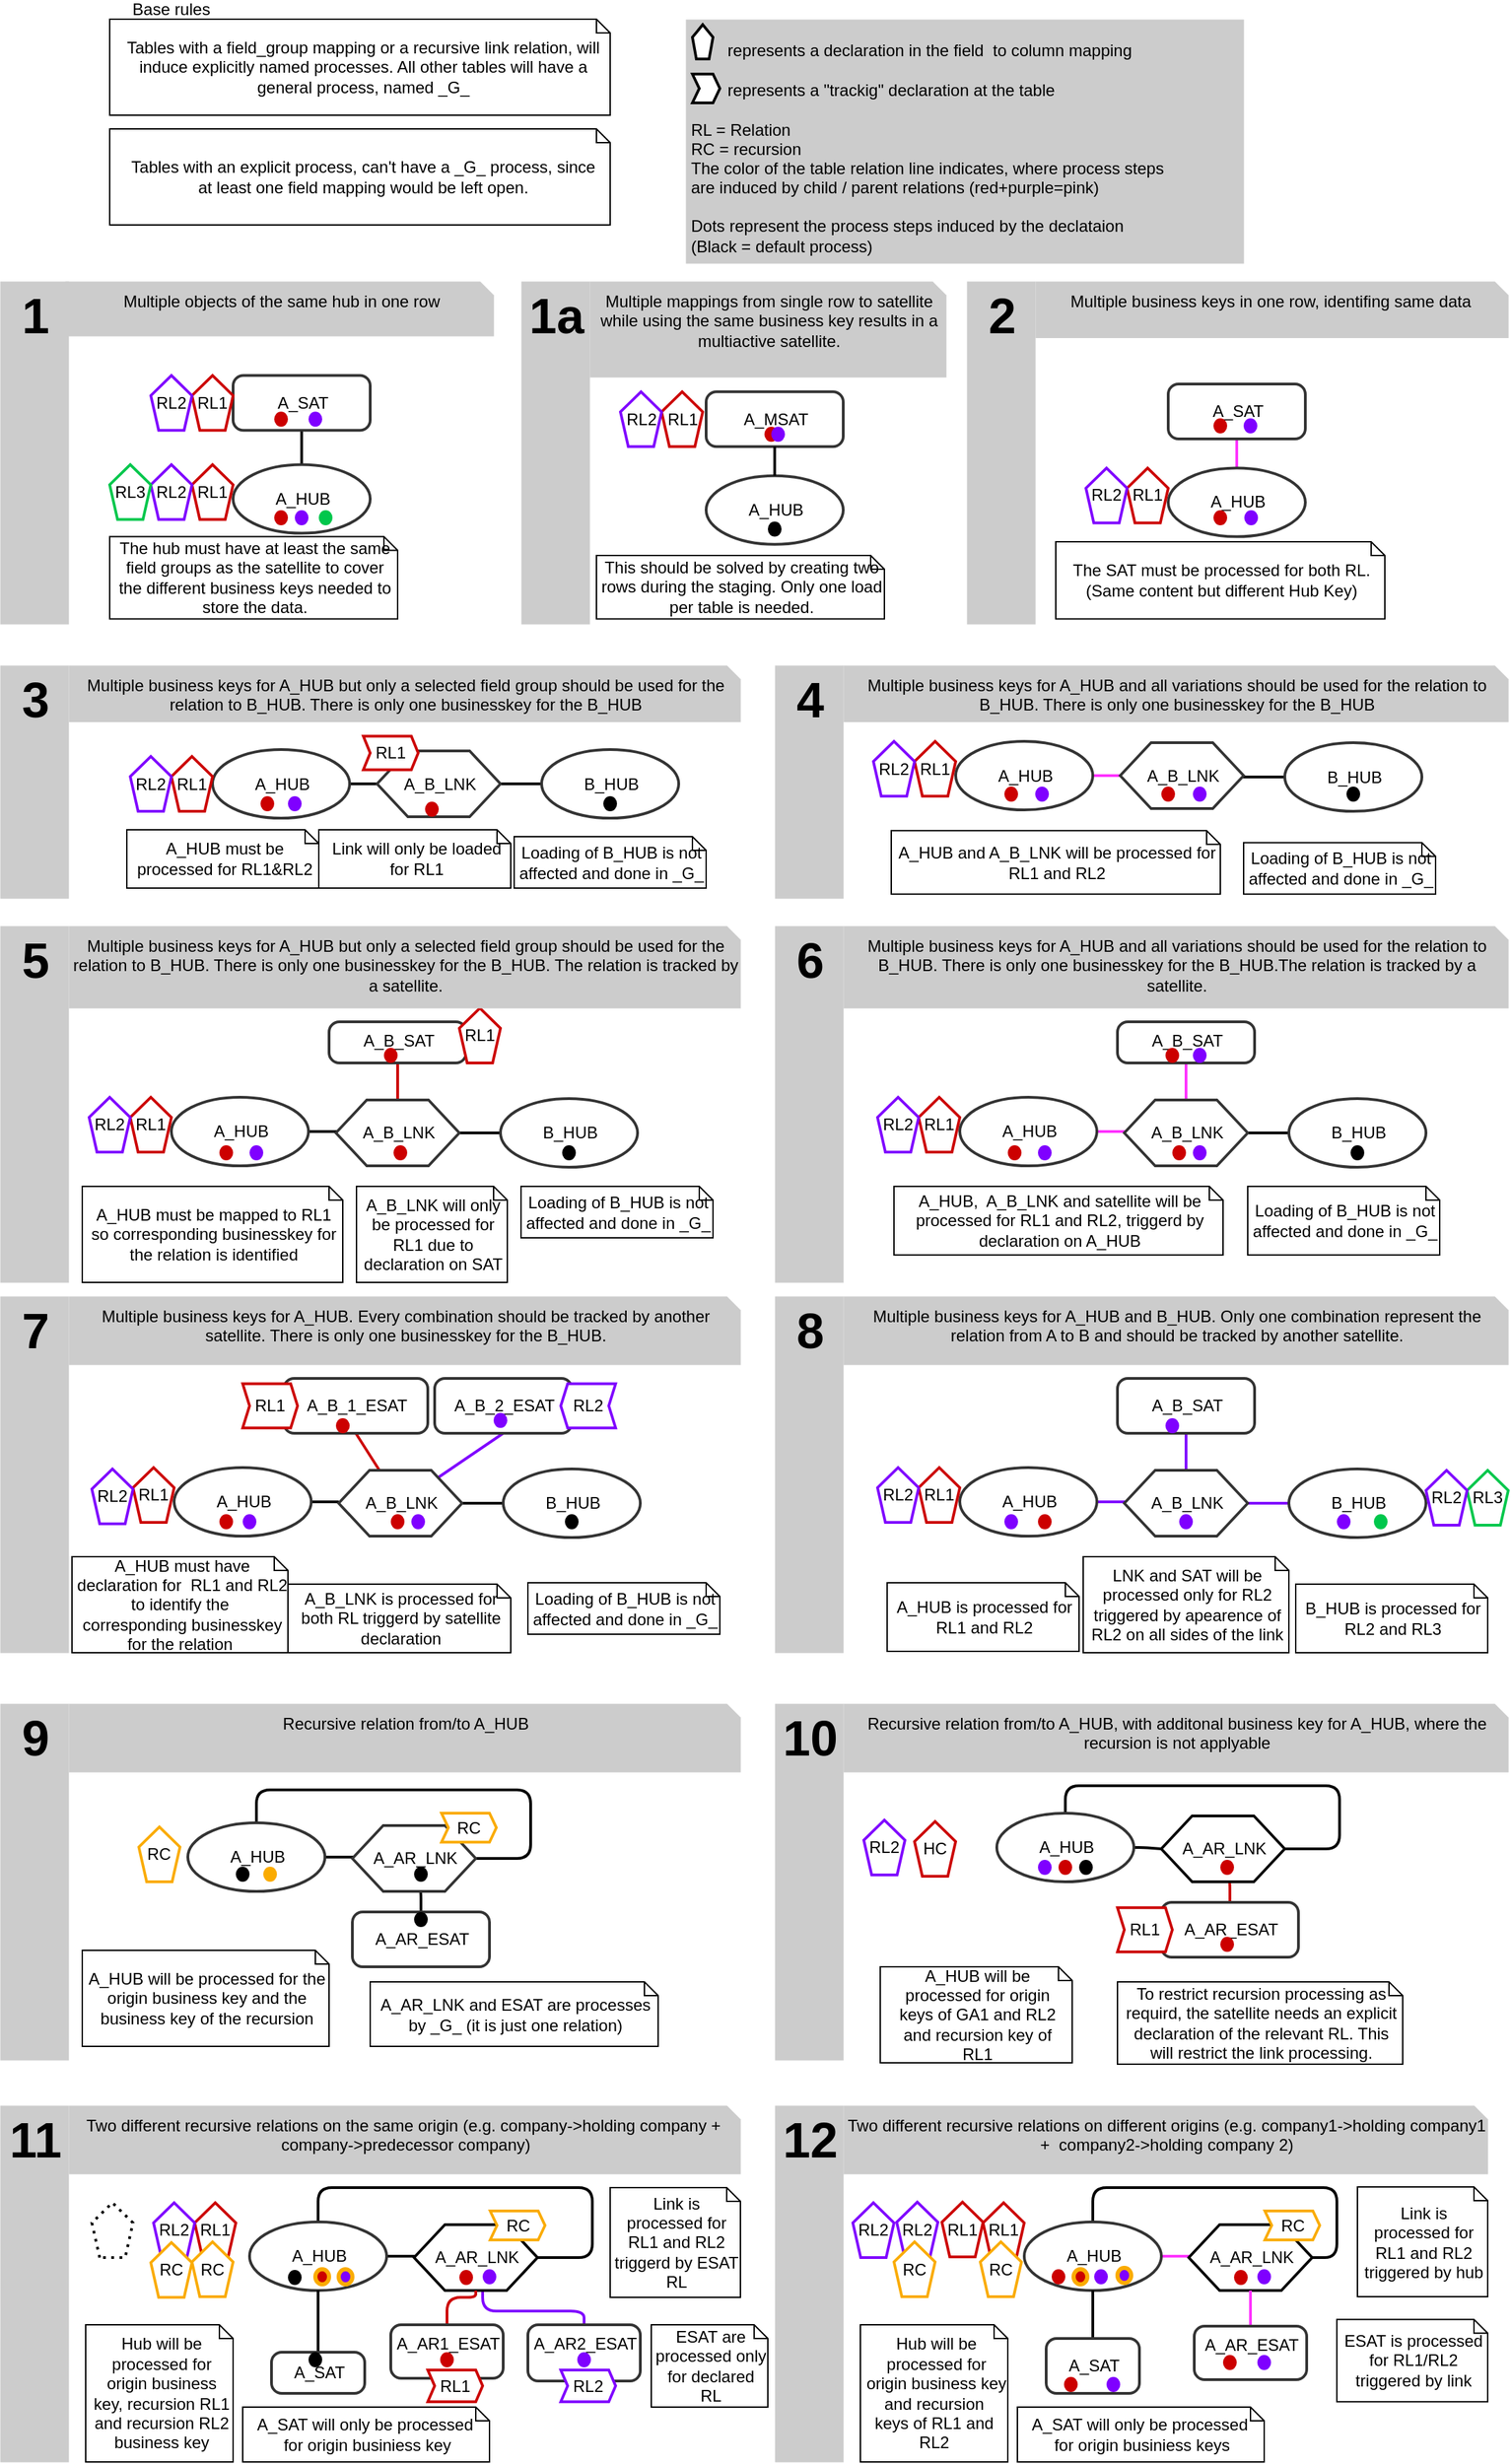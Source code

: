 <mxfile version="21.5.1" type="device">
  <diagram id="S8_EbyP6fOLFSmQk0vZv" name="Seite-1">
    <mxGraphModel dx="646" dy="413" grid="1" gridSize="10" guides="1" tooltips="1" connect="1" arrows="1" fold="1" page="1" pageScale="1" pageWidth="827" pageHeight="1169" background="#FFFFFF" math="0" shadow="0">
      <root>
        <mxCell id="0" />
        <mxCell id="2" value="Layer 0" parent="0" />
        <mxCell id="3" style="shape=filledEdge;strokeWidth=2;strokeColor=#000000;fillColor=none;startArrow=none;startFill=0;startSize=6;endArrow=none;endFill=0;endSize=6;rounded=1;gliffyId=17;edgeStyle=orthogonalEdgeStyle;" parent="2" source="30" target="51" edge="1">
          <mxGeometry width="1" height="23" relative="1" as="geometry">
            <Array as="points">
              <mxPoint x="240" y="328.75" />
              <mxPoint x="240" y="337.083" />
              <mxPoint x="240" y="345.417" />
              <mxPoint x="240" y="353.75" />
            </Array>
          </mxGeometry>
        </mxCell>
        <mxCell id="4" style="shape=filledEdge;strokeWidth=2;strokeColor=#FF33FF;fillColor=none;startArrow=none;startFill=0;startSize=6;endArrow=none;endFill=0;endSize=6;rounded=1;gliffyId=298;edgeStyle=orthogonalEdgeStyle;" parent="2" source="43" target="52" edge="1">
          <mxGeometry width="1" height="23" relative="1" as="geometry">
            <Array as="points" />
            <mxPoint x="922" y="331.25" as="sourcePoint" />
          </mxGeometry>
        </mxCell>
        <mxCell id="5" style="shape=filledEdge;strokeWidth=2;strokeColor=#FF33FF;fillColor=none;startArrow=none;startFill=0;startSize=6;endArrow=none;endFill=0;endSize=6;rounded=1;gliffyId=55;entryX=0.5;entryY=0.5;entryPerimeter=0;edgeStyle=orthogonalEdgeStyle;" parent="2" source="44" target="98" edge="1">
          <mxGeometry width="1" height="23" relative="1" as="geometry">
            <Array as="points">
              <mxPoint x="885" y="790" />
              <mxPoint x="885" y="815.5" />
              <mxPoint x="885" y="841" />
            </Array>
          </mxGeometry>
        </mxCell>
        <mxCell id="6" style="shape=filledEdge;strokeWidth=2;strokeColor=#7F00FF;fillColor=#FFFFFF;startArrow=none;startFill=0;startSize=6;endArrow=none;endFill=0;endSize=6;rounded=1;gliffyId=330;entryX=0.5;entryY=0.5;entryPerimeter=0;edgeStyle=orthogonalEdgeStyle;fontSize=12;shadow=0;opacity=100;spacingLeft=0.6;spacingRight=0;" parent="2" source="45" target="99" edge="1">
          <mxGeometry width="1" height="23" relative="1" as="geometry">
            <Array as="points">
              <mxPoint x="885" y="1060" />
              <mxPoint x="885" y="1085.5" />
              <mxPoint x="885" y="1111" />
            </Array>
          </mxGeometry>
        </mxCell>
        <mxCell id="7" style="shape=filledEdge;strokeWidth=2;strokeColor=#cc0000;fillColor=none;startArrow=none;startFill=0;startSize=6;endArrow=none;endFill=0;endSize=6;rounded=0;gliffyId=121;exitX=0.5;exitY=1.0;exitPerimeter=0;entryX=0.5;entryY=0.5;entryPerimeter=0;" parent="2" source="46" target="100" edge="1">
          <mxGeometry width="1" height="23" relative="1" as="geometry">
            <Array as="points">
              <mxPoint x="279.5" y="1060" />
              <mxPoint x="312" y="1111" />
            </Array>
          </mxGeometry>
        </mxCell>
        <mxCell id="8" style="shape=filledEdge;strokeWidth=2;strokeColor=#7F00FF;fillColor=none;startArrow=none;startFill=0;startSize=6;endArrow=none;endFill=0;endSize=6;rounded=0;gliffyId=126;exitX=0.5;exitY=1.0;exitPerimeter=0;entryX=0.5;entryY=0.5;entryPerimeter=0;" parent="2" source="47" target="100" edge="1">
          <mxGeometry width="1" height="23" relative="1" as="geometry">
            <Array as="points">
              <mxPoint x="387" y="1060" />
              <mxPoint x="312" y="1111" />
            </Array>
          </mxGeometry>
        </mxCell>
        <mxCell id="11" style="shape=filledEdge;strokeWidth=2;strokeColor=#cc0000;fillColor=none;startArrow=none;startFill=0;startSize=6;endArrow=none;endFill=0;endSize=6;rounded=1;gliffyId=156;entryX=0.5;entryY=0.5;entryPerimeter=0;edgeStyle=orthogonalEdgeStyle;" parent="2" source="48" target="101" edge="1">
          <mxGeometry width="1" height="23" relative="1" as="geometry">
            <Array as="points">
              <mxPoint x="310" y="790" />
              <mxPoint x="310" y="815.5" />
              <mxPoint x="310" y="841" />
            </Array>
          </mxGeometry>
        </mxCell>
        <mxCell id="12" style="shape=filledEdge;strokeWidth=2;strokeColor=#000000;fillColor=none;startArrow=none;startFill=0;startSize=6;endArrow=none;endFill=0;endSize=6;rounded=1;gliffyId=182;entryX=0.5;entryY=0.5;entryPerimeter=0;edgeStyle=orthogonalEdgeStyle;" parent="2" source="49" target="102" edge="1">
          <mxGeometry width="1" height="23" relative="1" as="geometry">
            <Array as="points">
              <mxPoint x="327" y="1409" />
              <mxPoint x="327" y="1389.5" />
              <mxPoint x="322" y="1389.5" />
              <mxPoint x="322" y="1370" />
            </Array>
          </mxGeometry>
        </mxCell>
        <mxCell id="13" style="shape=filledEdge;strokeWidth=2;strokeColor=#cc0000;fillColor=none;startArrow=none;startFill=0;startSize=6;endArrow=none;endFill=0;endSize=6;rounded=1;gliffyId=253;entryX=0.5;entryY=0.5;entryPerimeter=0;edgeStyle=orthogonalEdgeStyle;" parent="2" source="50" target="103" edge="1">
          <mxGeometry width="1" height="23" relative="1" as="geometry">
            <Array as="points">
              <mxPoint x="916.97" y="1402" />
              <mxPoint x="916.97" y="1382.5" />
              <mxPoint x="911.97" y="1382.5" />
              <mxPoint x="911.97" y="1363" />
            </Array>
          </mxGeometry>
        </mxCell>
        <mxCell id="14" style="shape=filledEdge;strokeWidth=2;strokeColor=#FF33FF;fillColor=none;startArrow=none;startFill=0;startSize=6;endArrow=none;endFill=0;endSize=6;rounded=1;gliffyId=60;edgeStyle=orthogonalEdgeStyle;" parent="2" source="98" target="53" edge="1">
          <mxGeometry width="1" height="23" relative="1" as="geometry">
            <Array as="points">
              <mxPoint x="840.025" y="840" />
              <mxPoint x="833.35" y="840" />
              <mxPoint x="826.675" y="840" />
              <mxPoint x="820" y="840" />
            </Array>
          </mxGeometry>
        </mxCell>
        <mxCell id="15" style="shape=filledEdge;strokeWidth=2;strokeColor=#7F00FF;fillColor=#FFFFFF;startArrow=none;startFill=0;startSize=6;endArrow=none;endFill=0;endSize=6;rounded=1;gliffyId=329;edgeStyle=orthogonalEdgeStyle;fontSize=12;shadow=0;opacity=100;spacingLeft=0.6;spacingRight=0;" parent="2" source="99" target="54" edge="1">
          <mxGeometry width="1" height="23" relative="1" as="geometry">
            <Array as="points">
              <mxPoint x="840.025" y="1110" />
              <mxPoint x="833.35" y="1110" />
              <mxPoint x="826.675" y="1110" />
              <mxPoint x="820" y="1110" />
            </Array>
          </mxGeometry>
        </mxCell>
        <mxCell id="16" style="shape=filledEdge;strokeWidth=2;strokeColor=#000000;fillColor=none;startArrow=none;startFill=0;startSize=6;endArrow=none;endFill=0;endSize=6;rounded=1;gliffyId=110;edgeStyle=orthogonalEdgeStyle;" parent="2" target="55" edge="1">
          <mxGeometry width="1" height="23" relative="1" as="geometry">
            <mxPoint x="267" y="1110" as="sourcePoint" />
            <Array as="points">
              <mxPoint x="260.333" y="1110" />
              <mxPoint x="253.667" y="1110" />
              <mxPoint x="247" y="1110" />
            </Array>
          </mxGeometry>
        </mxCell>
        <mxCell id="17" style="shape=filledEdge;strokeWidth=2;strokeColor=#000000;fillColor=none;startArrow=none;startFill=0;startSize=6;endArrow=none;endFill=0;endSize=6;rounded=1;gliffyId=155;edgeStyle=orthogonalEdgeStyle;" parent="2" source="101" target="56" edge="1">
          <mxGeometry width="1" height="23" relative="1" as="geometry">
            <Array as="points">
              <mxPoint x="265.025" y="840" />
              <mxPoint x="258.35" y="840" />
              <mxPoint x="251.675" y="840" />
              <mxPoint x="245" y="840" />
            </Array>
          </mxGeometry>
        </mxCell>
        <mxCell id="18" style="shape=filledEdge;strokeWidth=2;strokeColor=#000000;fillColor=none;startArrow=none;startFill=0;startSize=6;endArrow=none;endFill=0;endSize=6;rounded=1;gliffyId=181;edgeStyle=orthogonalEdgeStyle;" parent="2" source="102" target="57" edge="1">
          <mxGeometry width="1" height="23" relative="1" as="geometry">
            <Array as="points">
              <mxPoint x="277.025" y="1369" />
              <mxPoint x="270.35" y="1369" />
              <mxPoint x="263.675" y="1369" />
              <mxPoint x="257" y="1369" />
            </Array>
          </mxGeometry>
        </mxCell>
        <mxCell id="19" style="shape=filledEdge;strokeWidth=2;strokeColor=#000000;fillColor=none;startArrow=none;startFill=0;startSize=6;endArrow=none;endFill=0;endSize=6;rounded=1;gliffyId=252;edgeStyle=orthogonalEdgeStyle;" parent="2" source="103" target="58" edge="1">
          <mxGeometry width="1" height="23" relative="1" as="geometry">
            <Array as="points">
              <mxPoint x="866.995" y="1362" />
              <mxPoint x="860.32" y="1362" />
              <mxPoint x="853.645" y="1362" />
              <mxPoint x="846.97" y="1362" />
            </Array>
          </mxGeometry>
        </mxCell>
        <mxCell id="20" style="shape=filledEdge;strokeWidth=2;strokeColor=#FF33FF;fillColor=none;startArrow=none;startFill=0;startSize=6;endArrow=none;endFill=0;endSize=6;rounded=1;gliffyId=208;edgeStyle=orthogonalEdgeStyle;" parent="2" source="104" target="59" edge="1">
          <mxGeometry width="1" height="23" relative="1" as="geometry">
            <mxPoint x="837.106" y="578" as="sourcePoint" />
            <Array as="points" />
          </mxGeometry>
        </mxCell>
        <mxCell id="21" style="shape=filledEdge;strokeWidth=2;strokeColor=#000000;fillColor=none;startArrow=none;startFill=0;startSize=6;endArrow=none;endFill=0;endSize=6;rounded=1;gliffyId=228;edgeStyle=orthogonalEdgeStyle;" parent="2" source="105" target="60" edge="1">
          <mxGeometry width="1" height="23" relative="1" as="geometry">
            <Array as="points" />
          </mxGeometry>
        </mxCell>
        <mxCell id="22" style="shape=filledEdge;strokeWidth=2;strokeColor=#000000;fillColor=none;startArrow=none;startFill=0;startSize=6;endArrow=none;endFill=0;endSize=6;rounded=1;gliffyId=63;edgeStyle=orthogonalEdgeStyle;" parent="2" source="61" target="98" edge="1">
          <mxGeometry width="1" height="23" relative="1" as="geometry">
            <Array as="points">
              <mxPoint x="960" y="841" />
              <mxPoint x="950" y="841" />
              <mxPoint x="940" y="841" />
              <mxPoint x="930" y="841" />
            </Array>
          </mxGeometry>
        </mxCell>
        <mxCell id="23" style="shape=filledEdge;strokeWidth=2;strokeColor=#7F00FF;fillColor=#FFFFFF;startArrow=none;startFill=0;startSize=6;endArrow=none;endFill=0;endSize=6;rounded=1;gliffyId=328;edgeStyle=orthogonalEdgeStyle;fontSize=12;shadow=0;opacity=100;spacingLeft=0.6;spacingRight=0;" parent="2" source="62" target="99" edge="1">
          <mxGeometry width="1" height="23" relative="1" as="geometry">
            <Array as="points">
              <mxPoint x="960" y="1111" />
              <mxPoint x="950" y="1111" />
              <mxPoint x="940" y="1111" />
              <mxPoint x="930" y="1111" />
            </Array>
          </mxGeometry>
        </mxCell>
        <mxCell id="24" style="shape=filledEdge;strokeWidth=2;strokeColor=#000000;fillColor=none;startArrow=none;startFill=0;startSize=6;endArrow=none;endFill=0;endSize=6;rounded=1;gliffyId=109;edgeStyle=orthogonalEdgeStyle;" parent="2" source="63" target="100" edge="1">
          <mxGeometry width="1" height="23" relative="1" as="geometry">
            <Array as="points">
              <mxPoint x="387" y="1111" />
              <mxPoint x="377" y="1111" />
              <mxPoint x="367" y="1111" />
              <mxPoint x="357" y="1111" />
            </Array>
          </mxGeometry>
        </mxCell>
        <mxCell id="25" style="shape=filledEdge;strokeWidth=2;strokeColor=#000000;fillColor=none;startArrow=none;startFill=0;startSize=6;endArrow=none;endFill=0;endSize=6;rounded=1;gliffyId=154;edgeStyle=orthogonalEdgeStyle;" parent="2" source="64" target="101" edge="1">
          <mxGeometry width="1" height="23" relative="1" as="geometry">
            <Array as="points">
              <mxPoint x="385" y="841" />
              <mxPoint x="375" y="841" />
              <mxPoint x="365" y="841" />
              <mxPoint x="355" y="841" />
            </Array>
          </mxGeometry>
        </mxCell>
        <mxCell id="26" style="shape=filledEdge;strokeWidth=2;strokeColor=#000000;fillColor=#FFFFFF;startArrow=none;startFill=0;startSize=6;endArrow=none;endFill=0;endSize=6;rounded=1;gliffyId=180;edgeStyle=orthogonalEdgeStyle;fontSize=12;shadow=0;opacity=100;spacingLeft=0.6;spacingRight=0;" parent="2" source="57" target="102" edge="1">
          <mxGeometry width="1" height="23" relative="1" as="geometry">
            <Array as="points">
              <mxPoint x="207" y="1320" />
              <mxPoint x="407" y="1320" />
              <mxPoint x="407" y="1370" />
            </Array>
          </mxGeometry>
        </mxCell>
        <mxCell id="27" style="shape=filledEdge;strokeWidth=2;strokeColor=#000000;fillColor=#FFFFFF;startArrow=none;startFill=0;startSize=6;endArrow=none;endFill=0;endSize=6;rounded=1;gliffyId=251;edgeStyle=orthogonalEdgeStyle;fontSize=12;shadow=0;opacity=100;spacingLeft=0.6;spacingRight=0;" parent="2" source="58" target="103" edge="1">
          <mxGeometry width="1" height="23" relative="1" as="geometry">
            <Array as="points">
              <mxPoint x="796.97" y="1316.97" />
              <mxPoint x="996.97" y="1316.97" />
              <mxPoint x="996.97" y="1362.97" />
            </Array>
          </mxGeometry>
        </mxCell>
        <mxCell id="28" style="shape=filledEdge;strokeWidth=2;strokeColor=#000000;fillColor=none;startArrow=none;startFill=0;startSize=6;endArrow=none;endFill=0;endSize=6;rounded=1;gliffyId=207;edgeStyle=orthogonalEdgeStyle;" parent="2" source="65" target="104" edge="1">
          <mxGeometry width="1" height="23" relative="1" as="geometry">
            <Array as="points">
              <mxPoint x="957" y="581.5" />
              <mxPoint x="947" y="581.5" />
              <mxPoint x="937" y="581.5" />
              <mxPoint x="927" y="581.5" />
            </Array>
          </mxGeometry>
        </mxCell>
        <mxCell id="29" style="shape=filledEdge;strokeWidth=2;strokeColor=#000000;fillColor=none;startArrow=none;startFill=0;startSize=6;endArrow=none;endFill=0;endSize=6;rounded=1;gliffyId=227;edgeStyle=orthogonalEdgeStyle;" parent="2" source="66" target="105" edge="1">
          <mxGeometry width="1" height="23" relative="1" as="geometry">
            <Array as="points" />
          </mxGeometry>
        </mxCell>
        <mxCell id="30" value="&lt;div style=&#39;width: 93.0px;height:auto;word-break: break-word;&#39;&gt;&lt;div align=&quot;center&quot;&gt;&lt;span style=&quot;font-family: Arial; font-size: 12px; text-decoration: none; line-height: 0;&quot;&gt;&lt;span style=&quot;text-decoration: none; line-height: 14px;&quot; class=&quot;&quot;&gt;A_SAT&lt;/span&gt;&lt;/span&gt;&lt;/div&gt;&lt;/div&gt;" style="shape=rect;rounded=1;arcSize=15;absoluteArcSize=1;shadow=0;strokeWidth=2;fillColor=#FFFFFF;strokeColor=#333333;opacity=100.0;html=1;nl2Br=0;verticalAlign=middle;align=center;spacingLeft=2.0;spacingRight=0;whiteSpace=wrap;gliffyId=15;" parent="2" vertex="1">
          <mxGeometry x="190" y="288.75" width="100" height="40" as="geometry" />
        </mxCell>
        <mxCell id="31" value="&lt;div style=&#39;width: 43.0px;height:auto;word-break: break-word;&#39;&gt;&lt;div align=&quot;center&quot;&gt;&lt;span style=&quot;font-family: Helvetica; font-size: 36px; text-decoration: none; line-height: 36px; font-weight: bold;&quot;&gt;1&lt;/span&gt;&lt;/div&gt;&lt;/div&gt;" style="shape=rect;shadow=0;strokeWidth=0;strokeColor=none;fillColor=#cccccc;opacity=100.0;html=1;nl2Br=0;verticalAlign=top;align=center;spacingLeft=2.0;spacingRight=0;spacingTop=1.0;spacingBottom=8;whiteSpace=wrap;gliffyId=345;" parent="2" vertex="1">
          <mxGeometry x="20" y="220" width="50" height="250" as="geometry" />
        </mxCell>
        <mxCell id="32" value="&lt;div style=&#39;width: 43.0px;height:auto;word-break: break-word;&#39;&gt;&lt;div align=&quot;center&quot;&gt;&lt;span style=&quot;font-family: Helvetica; font-size: 36px; text-decoration: none; font-weight: bold; line-height: 36px;&quot;&gt;2&lt;/span&gt;&lt;/div&gt;&lt;/div&gt;" style="shape=rect;shadow=0;strokeWidth=0;strokeColor=none;fillColor=#cccccc;opacity=100.0;html=1;nl2Br=0;verticalAlign=top;align=center;spacingLeft=2.0;spacingRight=0;spacingTop=1.0;spacingBottom=8;whiteSpace=wrap;gliffyId=348;" parent="2" vertex="1">
          <mxGeometry x="725" y="220" width="50" height="250" as="geometry" />
        </mxCell>
        <mxCell id="33" value="&lt;div style=&#39;width: 43.0px;height:auto;word-break: break-word;&#39;&gt;&lt;div align=&quot;center&quot;&gt;&lt;span style=&quot;font-family: Helvetica; font-size: 36px; text-decoration: none; font-weight: bold; line-height: 36px;&quot;&gt;4&lt;/span&gt;&lt;/div&gt;&lt;/div&gt;" style="shape=rect;shadow=0;strokeWidth=0;strokeColor=none;fillColor=#cccccc;opacity=100.0;html=1;nl2Br=0;verticalAlign=top;align=center;spacingLeft=2.0;spacingRight=0;spacingTop=1.0;spacingBottom=8;whiteSpace=wrap;gliffyId=355;" parent="2" vertex="1">
          <mxGeometry x="585" y="500" width="50" height="170" as="geometry" />
        </mxCell>
        <mxCell id="34" value="&lt;div style=&#39;width: 43.0px;height:auto;word-break: break-word;&#39;&gt;&lt;div align=&quot;center&quot;&gt;&lt;span style=&quot;font-family: Helvetica; font-size: 36px; text-decoration: none; font-weight: bold; line-height: 36px;&quot;&gt;3&lt;/span&gt;&lt;/div&gt;&lt;/div&gt;" style="shape=rect;shadow=0;strokeWidth=0;strokeColor=none;fillColor=#cccccc;opacity=100.0;html=1;nl2Br=0;verticalAlign=top;align=center;spacingLeft=2.0;spacingRight=0;spacingTop=1.0;spacingBottom=8;whiteSpace=wrap;gliffyId=357;" parent="2" vertex="1">
          <mxGeometry x="20" y="500" width="50" height="170" as="geometry" />
        </mxCell>
        <mxCell id="35" value="&lt;div style=&#39;width: 43.0px;height:auto;word-break: break-word;&#39;&gt;&lt;div align=&quot;center&quot;&gt;&lt;span style=&quot;font-family: Helvetica; font-size: 36px; text-decoration: none; font-weight: bold; line-height: 36px;&quot;&gt;5&lt;/span&gt;&lt;/div&gt;&lt;/div&gt;" style="shape=rect;shadow=0;strokeWidth=0;strokeColor=none;fillColor=#cccccc;opacity=100.0;html=1;nl2Br=0;verticalAlign=top;align=center;spacingLeft=2.0;spacingRight=0;spacingTop=1.0;spacingBottom=8;whiteSpace=wrap;gliffyId=362;" parent="2" vertex="1">
          <mxGeometry x="20" y="690" width="50" height="260" as="geometry" />
        </mxCell>
        <mxCell id="36" value="&lt;div style=&quot;width: 147.0px;height:auto;word-break: break-word;&quot;&gt;&lt;div align=&quot;center&quot;&gt;&lt;span style=&quot;font-family: Arial; font-size: 12px; line-height: 0;&quot;&gt;&lt;span style=&quot;line-height: 14px;&quot; class=&quot;&quot;&gt;Base rules&lt;/span&gt;&lt;/span&gt;&lt;/div&gt;&lt;/div&gt;" style="text;html=1;nl2Br=0;html=1;nl2Br=0;verticalAlign=middle;align=center;spacingLeft=0.0;spacingRight=0;whiteSpace=wrap;gliffyId=397;" parent="2" vertex="1">
          <mxGeometry x="70" y="15" width="150" height="14" as="geometry" />
        </mxCell>
        <mxCell id="37" value="&lt;div style=&#39;width: 43.0px;height:auto;word-break: break-word;&#39;&gt;&lt;div align=&quot;center&quot;&gt;&lt;span style=&quot;font-family: Helvetica; font-size: 36px; text-decoration: none; font-weight: bold; line-height: 36px;&quot;&gt;6&lt;/span&gt;&lt;/div&gt;&lt;/div&gt;" style="shape=rect;shadow=0;strokeWidth=0;strokeColor=none;fillColor=#cccccc;opacity=100.0;html=1;nl2Br=0;verticalAlign=top;align=center;spacingLeft=2.0;spacingRight=0;spacingTop=1.0;spacingBottom=8;whiteSpace=wrap;gliffyId=364;" parent="2" vertex="1">
          <mxGeometry x="585" y="690" width="50" height="260" as="geometry" />
        </mxCell>
        <mxCell id="38" value="&lt;div style=&#39;width: 43.0px;height:auto;word-break: break-word;&#39;&gt;&lt;div align=&quot;center&quot;&gt;&lt;span style=&quot;font-family: Helvetica; font-size: 36px; text-decoration: none; font-weight: bold; line-height: 36px;&quot;&gt;8&lt;/span&gt;&lt;/div&gt;&lt;/div&gt;" style="shape=rect;shadow=0;strokeWidth=0;strokeColor=none;fillColor=#cccccc;opacity=100.0;html=1;nl2Br=0;verticalAlign=top;align=center;spacingLeft=2.0;spacingRight=0;spacingTop=1.0;spacingBottom=8;whiteSpace=wrap;gliffyId=371;" parent="2" vertex="1">
          <mxGeometry x="585" y="960" width="50" height="260" as="geometry" />
        </mxCell>
        <mxCell id="39" value="&lt;div style=&quot;width: 349.0px;height:auto;word-break: break-word;&quot;&gt;&lt;div align=&quot;left&quot;&gt;&lt;span style=&quot;line-height: normal; line-height: normal;&quot;&gt;&lt;br&gt;&lt;/span&gt;&lt;/div&gt;&lt;div align=&quot;left&quot;&gt;&lt;span style=&quot;line-height: normal; line-height: normal;&quot;&gt;&amp;nbsp; &amp;nbsp; &amp;nbsp; &amp;nbsp; represents a declaration in the field&amp;nbsp; to column mapping&lt;/span&gt;&lt;/div&gt;&lt;div align=&quot;left&quot;&gt;&lt;span style=&quot;line-height: normal; line-height: normal;&quot;&gt;&lt;br&gt;&lt;/span&gt;&lt;/div&gt;&lt;div align=&quot;left&quot;&gt;&lt;span style=&quot;line-height: normal; line-height: normal;&quot;&gt;&lt;span style=&quot;&quot;&gt;&#x9;&lt;/span&gt;&lt;span style=&quot;white-space: pre;&quot;&gt;&#x9;&lt;/span&gt;represents a &quot;trackig&quot; declaration at the table&lt;br&gt;&lt;/span&gt;&lt;/div&gt;&lt;div align=&quot;left&quot;&gt;&lt;br&gt;&lt;/div&gt;&lt;div align=&quot;left&quot;&gt;&lt;span style=&quot;line-height: normal; line-height: normal;&quot;&gt;&lt;div style=&quot;border-color: var(--border-color);&quot; align=&quot;left&quot;&gt;RL = Relation&lt;/div&gt;&lt;div style=&quot;border-color: var(--border-color);&quot; align=&quot;left&quot;&gt;&lt;span style=&quot;border-color: var(--border-color); line-height: normal;&quot;&gt;RC = recursion&amp;nbsp;&lt;/span&gt;&lt;/div&gt;&lt;div&gt;&lt;span style=&quot;background-color: initial;&quot;&gt;The color of the table relation line indicates, where process steps are induced by child / parent relations (red+purple=pink)&lt;/span&gt;&lt;br&gt;&lt;/div&gt;&lt;/span&gt;&lt;/div&gt; &lt;div align=&quot;left&quot;&gt;&lt;span style=&quot;font-family: Arial; background-color: initial;&quot;&gt;&amp;nbsp;&lt;/span&gt;&lt;br&gt;&lt;/div&gt;&lt;div align=&quot;left&quot;&gt;&lt;span style=&quot;font-family: Arial; background-color: initial;&quot;&gt;Dots represent the process steps induced by the declataion (Black = default process)&lt;/span&gt;&lt;/div&gt;&lt;/div&gt;" style="shape=rect;shadow=0;strokeWidth=0;strokeColor=none;fillColor=#cccccc;opacity=100.0;html=1;nl2Br=0;verticalAlign=top;align=left;spacingLeft=2.0;spacingRight=0;spacingTop=-5.6;spacingBottom=8;whiteSpace=wrap;gliffyId=392;" parent="2" vertex="1">
          <mxGeometry x="520" y="29" width="407" height="178" as="geometry" />
        </mxCell>
        <mxCell id="40" value="&lt;div style=&#39;width: 43.0px;height:auto;word-break: break-word;&#39;&gt;&lt;div align=&quot;center&quot;&gt;&lt;span style=&quot;font-family: Helvetica; font-size: 36px; text-decoration: none; font-weight: bold; line-height: 36px;&quot;&gt;7&lt;/span&gt;&lt;/div&gt;&lt;/div&gt;" style="shape=rect;shadow=0;strokeWidth=0;strokeColor=none;fillColor=#cccccc;opacity=100.0;html=1;nl2Br=0;verticalAlign=top;align=center;spacingLeft=2.0;spacingRight=0;spacingTop=1.0;spacingBottom=8;whiteSpace=wrap;gliffyId=373;" parent="2" vertex="1">
          <mxGeometry x="20" y="960" width="50" height="260" as="geometry" />
        </mxCell>
        <mxCell id="41" value="&lt;div style=&#39;width: 43.0px;height:auto;word-break: break-word;&#39;&gt;&lt;div align=&quot;center&quot;&gt;&lt;span style=&quot;font-family: Helvetica; font-size: 36px; text-decoration: none; font-weight: bold; line-height: 36px;&quot;&gt;10&lt;/span&gt;&lt;/div&gt;&lt;/div&gt;" style="shape=rect;shadow=0;strokeWidth=0;strokeColor=none;fillColor=#cccccc;opacity=100.0;html=1;nl2Br=0;verticalAlign=top;align=center;spacingLeft=2.0;spacingRight=0;spacingTop=1.0;spacingBottom=8;whiteSpace=wrap;gliffyId=378;" parent="2" vertex="1">
          <mxGeometry x="585" y="1257" width="50" height="260" as="geometry" />
        </mxCell>
        <mxCell id="42" value="&lt;div style=&#39;width: 43.0px;height:auto;word-break: break-word;&#39;&gt;&lt;div align=&quot;center&quot;&gt;&lt;span style=&quot;font-family: Helvetica; font-size: 36px; text-decoration: none; font-weight: bold; line-height: 36px;&quot;&gt;9&lt;/span&gt;&lt;/div&gt;&lt;/div&gt;" style="shape=rect;shadow=0;strokeWidth=0;strokeColor=none;fillColor=#cccccc;opacity=100.0;html=1;nl2Br=0;verticalAlign=top;align=center;spacingLeft=2.0;spacingRight=0;spacingTop=1.0;spacingBottom=8;whiteSpace=wrap;gliffyId=380;" parent="2" vertex="1">
          <mxGeometry x="20" y="1257" width="50" height="260" as="geometry" />
        </mxCell>
        <mxCell id="43" value="&lt;div style=&#39;width: 93.0px;height:auto;word-break: break-word;&#39;&gt;&lt;div align=&quot;center&quot;&gt;&lt;span style=&quot;font-family: Arial; font-size: 12px; text-decoration: none; line-height: 0;&quot;&gt;&lt;span style=&quot;text-decoration: none; line-height: 14px;&quot; class=&quot;&quot;&gt;A_SAT&lt;/span&gt;&lt;/span&gt;&lt;/div&gt;&lt;/div&gt;" style="shape=rect;rounded=1;arcSize=15;absoluteArcSize=1;shadow=0;strokeWidth=2;fillColor=#FFFFFF;strokeColor=#333333;opacity=100.0;html=1;nl2Br=0;verticalAlign=middle;align=center;spacingLeft=2.0;spacingRight=0;whiteSpace=wrap;gliffyId=296;" parent="2" vertex="1">
          <mxGeometry x="872" y="295" width="100" height="40" as="geometry" />
        </mxCell>
        <mxCell id="44" value="&lt;div style=&#39;width: 93.0px;height:auto;word-break: break-word;&#39;&gt;&lt;div align=&quot;center&quot;&gt;&lt;span style=&quot;font-family: Arial; font-size: 12px; text-decoration: none; line-height: 0;&quot;&gt;&lt;span style=&quot;text-decoration: none; line-height: 14px;&quot;&gt;A_B_SAT&lt;/span&gt;&lt;/span&gt;&lt;/div&gt;&lt;/div&gt;" style="shape=rect;rounded=1;arcSize=15;absoluteArcSize=1;shadow=0;strokeWidth=2;fillColor=#FFFFFF;strokeColor=#333333;opacity=100.0;html=1;nl2Br=0;verticalAlign=top;align=center;spacingLeft=8.0;spacingRight=6;whiteSpace=wrap;gliffyId=54;" parent="2" vertex="1">
          <mxGeometry x="835" y="760" width="100" height="30" as="geometry" />
        </mxCell>
        <mxCell id="45" value="&lt;div style=&#39;width: 93.0px;height:auto;word-break: break-word;&#39;&gt;&lt;div align=&quot;center&quot;&gt;&lt;span style=&quot;font-family: Arial; font-size: 12px; text-decoration: none; line-height: 0;&quot;&gt;&lt;span style=&quot;text-decoration: none; line-height: 14px;&quot;&gt;A_B_SAT&lt;/span&gt;&lt;/span&gt;&lt;/div&gt;&lt;/div&gt;" style="shape=rect;rounded=1;arcSize=15;absoluteArcSize=1;shadow=0;strokeWidth=2;fillColor=#FFFFFF;strokeColor=#333333;opacity=100.0;html=1;nl2Br=0;verticalAlign=middle;align=center;spacingLeft=8.0;spacingRight=6;whiteSpace=wrap;gliffyId=326;" parent="2" vertex="1">
          <mxGeometry x="835" y="1020" width="100" height="40" as="geometry" />
        </mxCell>
        <mxCell id="46" value="&lt;div style=&#39;width: 97.8px;height:auto;word-break: break-word;&#39;&gt;&lt;div align=&quot;center&quot;&gt;&lt;span style=&quot;font-family: Arial; font-size: 12px; text-decoration: none; line-height: 0;&quot;&gt;&lt;span style=&quot;text-decoration: none; line-height: 14px;&quot;&gt;A_B_1_ESAT&lt;/span&gt;&lt;/span&gt;&lt;/div&gt;&lt;/div&gt;" style="shape=rect;rounded=1;arcSize=15;absoluteArcSize=1;shadow=0;strokeWidth=2;fillColor=#FFFFFF;strokeColor=#333333;opacity=100.0;html=1;nl2Br=0;verticalAlign=middle;align=center;spacingLeft=8.1;spacingRight=6;whiteSpace=wrap;gliffyId=107;" parent="2" vertex="1">
          <mxGeometry x="227" y="1020" width="105" height="40" as="geometry" />
        </mxCell>
        <mxCell id="47" value="&lt;div style=&#39;width: 93.0px;height:auto;word-break: break-word;&#39;&gt;&lt;div align=&quot;center&quot;&gt;&lt;span style=&quot;font-family: Arial; font-size: 12px; text-decoration: none; line-height: 0;&quot;&gt;&lt;span style=&quot;text-decoration: none; line-height: 14px;&quot;&gt;A_B_2_ESAT&lt;/span&gt;&lt;/span&gt;&lt;/div&gt;&lt;/div&gt;" style="shape=rect;rounded=1;arcSize=15;absoluteArcSize=1;shadow=0;strokeWidth=2;fillColor=#FFFFFF;strokeColor=#333333;opacity=100.0;html=1;nl2Br=0;verticalAlign=middle;align=center;spacingLeft=8.0;spacingRight=6;whiteSpace=wrap;gliffyId=124;" parent="2" vertex="1">
          <mxGeometry x="337" y="1020" width="100" height="40" as="geometry" />
        </mxCell>
        <mxCell id="48" value="&lt;div style=&#39;width: 93.0px;height:auto;word-break: break-word;&#39;&gt;&lt;div align=&quot;center&quot;&gt;&lt;span style=&quot;font-family: Arial; font-size: 12px; text-decoration: none; line-height: 0;&quot;&gt;&lt;span style=&quot;text-decoration: none; line-height: 14px;&quot;&gt;A_B_SAT&lt;/span&gt;&lt;/span&gt;&lt;/div&gt;&lt;/div&gt;" style="shape=rect;rounded=1;arcSize=15;absoluteArcSize=1;shadow=0;strokeWidth=2;fillColor=#FFFFFF;strokeColor=#333333;opacity=100.0;html=1;nl2Br=0;verticalAlign=top;align=center;spacingLeft=8.0;spacingRight=6;whiteSpace=wrap;gliffyId=152;" parent="2" vertex="1">
          <mxGeometry x="260" y="760" width="100" height="30" as="geometry" />
        </mxCell>
        <mxCell id="49" value="&lt;div style=&quot;width: 93.0px;height:auto;word-break: break-word;&quot;&gt;&lt;div align=&quot;center&quot;&gt;&lt;span style=&quot;font-family: Arial; font-size: 12px; text-decoration: none; line-height: 0;&quot;&gt;&lt;span style=&quot;text-decoration: none; line-height: 14px;&quot;&gt;A_AR_ESAT&lt;/span&gt;&lt;/span&gt;&lt;/div&gt;&lt;/div&gt;" style="shape=rect;rounded=1;arcSize=15;absoluteArcSize=1;shadow=0;strokeWidth=2;fillColor=#FFFFFF;strokeColor=#333333;opacity=100.0;html=1;nl2Br=0;verticalAlign=middle;align=center;spacingLeft=8.0;spacingRight=6;whiteSpace=wrap;gliffyId=178;" parent="2" vertex="1">
          <mxGeometry x="277" y="1409" width="100" height="40" as="geometry" />
        </mxCell>
        <mxCell id="50" value="&lt;div style=&quot;width: 93.0px;height:auto;word-break: break-word;&quot;&gt;&lt;div align=&quot;center&quot;&gt;&lt;span style=&quot;font-family: Arial; font-size: 12px; text-decoration: none; line-height: 0;&quot;&gt;&lt;span style=&quot;text-decoration: none; line-height: 14px;&quot;&gt;A_AR_ESAT&lt;/span&gt;&lt;/span&gt;&lt;/div&gt;&lt;/div&gt;" style="shape=rect;rounded=1;arcSize=15;absoluteArcSize=1;shadow=0;strokeWidth=2;fillColor=#FFFFFF;strokeColor=#333333;opacity=100.0;html=1;nl2Br=0;verticalAlign=middle;align=center;spacingLeft=8.0;spacingRight=6;whiteSpace=wrap;gliffyId=249;" parent="2" vertex="1">
          <mxGeometry x="866.97" y="1402" width="100" height="40" as="geometry" />
        </mxCell>
        <mxCell id="51" value="&lt;div style=&#39;width: 93.0px;height:auto;word-break: break-word;&#39;&gt;&lt;div align=&quot;center&quot;&gt;&lt;span style=&quot;font-family: Arial; font-size: 12px; text-decoration: none; line-height: 0;&quot;&gt;&lt;span style=&quot;text-decoration: none; line-height: 14px;&quot;&gt;A_HUB&lt;/span&gt;&lt;/span&gt;&lt;/div&gt;&lt;/div&gt;" style="shape=ellipse;perimeter=ellipsePerimeter;shadow=0;strokeWidth=2;fillColor=#FFFFFF;strokeColor=#333333;opacity=100.0;html=1;nl2Br=0;verticalAlign=middle;align=center;spacingLeft=2.0;spacingRight=0;whiteSpace=wrap;gliffyId=12;" parent="2" vertex="1">
          <mxGeometry x="190" y="353.75" width="100" height="50" as="geometry" />
        </mxCell>
        <mxCell id="52" value="&lt;div style=&#39;width: 93.0px;height:auto;word-break: break-word;&#39;&gt;&lt;div align=&quot;center&quot;&gt;&lt;span style=&quot;font-family: Arial; font-size: 12px; text-decoration: none; line-height: 0;&quot;&gt;&lt;span style=&quot;text-decoration: none; line-height: 14px;&quot;&gt;A_HUB&lt;/span&gt;&lt;/span&gt;&lt;/div&gt;&lt;/div&gt;" style="shape=ellipse;perimeter=ellipsePerimeter;shadow=0;strokeWidth=2;fillColor=#FFFFFF;strokeColor=#333333;opacity=100.0;html=1;nl2Br=0;verticalAlign=middle;align=center;spacingLeft=2.0;spacingRight=0;whiteSpace=wrap;gliffyId=294;" parent="2" vertex="1">
          <mxGeometry x="872" y="356.25" width="100" height="50" as="geometry" />
        </mxCell>
        <mxCell id="53" value="&lt;div style=&#39;width: 93.0px;height:auto;word-break: break-word;&#39;&gt;&lt;div align=&quot;center&quot;&gt;&lt;span style=&quot;font-family: Arial; font-size: 12px; text-decoration: none; line-height: 0;&quot;&gt;&lt;span style=&quot;text-decoration: none; line-height: 14px;&quot; class=&quot;&quot;&gt;A_HUB&lt;/span&gt;&lt;/span&gt;&lt;/div&gt;&lt;/div&gt;" style="shape=ellipse;perimeter=ellipsePerimeter;shadow=0;strokeWidth=2;fillColor=#FFFFFF;strokeColor=#333333;opacity=100.0;html=1;nl2Br=0;verticalAlign=middle;align=center;spacingLeft=8.0;spacingRight=6;whiteSpace=wrap;gliffyId=53;" parent="2" vertex="1">
          <mxGeometry x="720" y="815" width="100" height="50" as="geometry" />
        </mxCell>
        <mxCell id="54" value="&lt;div style=&#39;width: 93.0px;height:auto;word-break: break-word;&#39;&gt;&lt;div align=&quot;center&quot;&gt;&lt;span style=&quot;font-family: Arial; font-size: 12px; text-decoration: none; line-height: 0;&quot;&gt;&lt;span style=&quot;text-decoration: none; line-height: 14px;&quot; class=&quot;&quot;&gt;A_HUB&lt;/span&gt;&lt;/span&gt;&lt;/div&gt;&lt;/div&gt;" style="shape=ellipse;perimeter=ellipsePerimeter;shadow=0;strokeWidth=2;fillColor=#FFFFFF;strokeColor=#333333;opacity=100.0;html=1;nl2Br=0;verticalAlign=middle;align=center;spacingLeft=8.0;spacingRight=6;whiteSpace=wrap;gliffyId=324;" parent="2" vertex="1">
          <mxGeometry x="720" y="1085" width="100" height="50" as="geometry" />
        </mxCell>
        <mxCell id="55" value="&lt;div style=&#39;width: 93.0px;height:auto;word-break: break-word;&#39;&gt;&lt;div align=&quot;center&quot;&gt;&lt;span style=&quot;font-family: Arial; font-size: 12px; text-decoration: none; line-height: 0;&quot;&gt;&lt;span style=&quot;text-decoration: none; line-height: 14px;&quot; class=&quot;&quot;&gt;A_HUB&lt;/span&gt;&lt;/span&gt;&lt;/div&gt;&lt;/div&gt;" style="shape=ellipse;perimeter=ellipsePerimeter;shadow=0;strokeWidth=2;fillColor=#FFFFFF;strokeColor=#333333;opacity=100.0;html=1;nl2Br=0;verticalAlign=middle;align=center;spacingLeft=8.0;spacingRight=6;whiteSpace=wrap;gliffyId=105;" parent="2" vertex="1">
          <mxGeometry x="147" y="1085" width="100" height="50" as="geometry" />
        </mxCell>
        <mxCell id="56" value="&lt;div style=&#39;width: 93.0px;height:auto;word-break: break-word;&#39;&gt;&lt;div align=&quot;center&quot;&gt;&lt;span style=&quot;font-family: Arial; font-size: 12px; text-decoration: none; line-height: 0;&quot;&gt;&lt;span style=&quot;text-decoration: none; line-height: 14px;&quot; class=&quot;&quot;&gt;A_HUB&lt;/span&gt;&lt;/span&gt;&lt;/div&gt;&lt;/div&gt;" style="shape=ellipse;perimeter=ellipsePerimeter;shadow=0;strokeWidth=2;fillColor=#FFFFFF;strokeColor=#333333;opacity=100.0;html=1;nl2Br=0;verticalAlign=middle;align=center;spacingLeft=8.0;spacingRight=6;whiteSpace=wrap;gliffyId=150;" parent="2" vertex="1">
          <mxGeometry x="145" y="815" width="100" height="50" as="geometry" />
        </mxCell>
        <mxCell id="57" value="&lt;div style=&#39;width: 93.0px;height:auto;word-break: break-word;&#39;&gt;&lt;div align=&quot;center&quot;&gt;&lt;span style=&quot;font-family: Arial; font-size: 12px; text-decoration: none; line-height: 0;&quot;&gt;&lt;span style=&quot;text-decoration: none; line-height: 14px;&quot; class=&quot;&quot;&gt;A_HUB&lt;/span&gt;&lt;/span&gt;&lt;/div&gt;&lt;/div&gt;" style="shape=ellipse;perimeter=ellipsePerimeter;shadow=0;strokeWidth=2;fillColor=#FFFFFF;strokeColor=#333333;opacity=100.0;html=1;nl2Br=0;verticalAlign=middle;align=center;spacingLeft=8.0;spacingRight=6;whiteSpace=wrap;gliffyId=176;" parent="2" vertex="1">
          <mxGeometry x="157" y="1344" width="100" height="50" as="geometry" />
        </mxCell>
        <mxCell id="58" value="&lt;div style=&#39;width: 93.0px;height:auto;word-break: break-word;&#39;&gt;&lt;div align=&quot;center&quot;&gt;&lt;span style=&quot;font-family: Arial; font-size: 12px; text-decoration: none; line-height: 0;&quot;&gt;&lt;span style=&quot;text-decoration: none; line-height: 14px;&quot; class=&quot;&quot;&gt;A_HUB&lt;/span&gt;&lt;/span&gt;&lt;/div&gt;&lt;/div&gt;" style="shape=ellipse;perimeter=ellipsePerimeter;shadow=0;strokeWidth=2;fillColor=#FFFFFF;strokeColor=#333333;opacity=100.0;html=1;nl2Br=0;verticalAlign=middle;align=center;spacingLeft=8.0;spacingRight=6;whiteSpace=wrap;gliffyId=247;" parent="2" vertex="1">
          <mxGeometry x="746.97" y="1337" width="100" height="50" as="geometry" />
        </mxCell>
        <mxCell id="59" value="&lt;div style=&#39;width: 93.0px;height:auto;word-break: break-word;&#39;&gt;&lt;div align=&quot;center&quot;&gt;&lt;span style=&quot;font-family: Arial; font-size: 12px; text-decoration: none; line-height: 0;&quot;&gt;&lt;span style=&quot;text-decoration: none; line-height: 14px;&quot; class=&quot;&quot;&gt;A_HUB&lt;/span&gt;&lt;/span&gt;&lt;/div&gt;&lt;/div&gt;" style="shape=ellipse;perimeter=ellipsePerimeter;shadow=0;strokeWidth=2;fillColor=#FFFFFF;strokeColor=#333333;opacity=100.0;html=1;nl2Br=0;verticalAlign=middle;align=center;spacingLeft=8.0;spacingRight=6;whiteSpace=wrap;gliffyId=203;" parent="2" vertex="1">
          <mxGeometry x="717" y="555.5" width="100" height="50" as="geometry" />
        </mxCell>
        <mxCell id="60" value="&lt;div style=&#39;width: 93.0px;height:auto;word-break: break-word;&#39;&gt;&lt;div align=&quot;center&quot;&gt;&lt;span style=&quot;font-family: Arial; font-size: 12px; text-decoration: none; line-height: 0;&quot;&gt;&lt;span style=&quot;text-decoration: none; line-height: 14px;&quot; class=&quot;&quot;&gt;A_HUB&lt;/span&gt;&lt;/span&gt;&lt;/div&gt;&lt;/div&gt;" style="shape=ellipse;perimeter=ellipsePerimeter;shadow=0;strokeWidth=2;fillColor=#FFFFFF;strokeColor=#333333;opacity=100.0;html=1;nl2Br=0;verticalAlign=middle;align=center;spacingLeft=8.0;spacingRight=6;whiteSpace=wrap;gliffyId=225;" parent="2" vertex="1">
          <mxGeometry x="175" y="561.5" width="100" height="50" as="geometry" />
        </mxCell>
        <mxCell id="61" value="&lt;div style=&#39;width: 93.0px;height:auto;word-break: break-word;&#39;&gt;&lt;div align=&quot;center&quot;&gt;&lt;span style=&quot;font-family: Arial; font-size: 12px; line-height: 0;&quot;&gt;&lt;span style=&quot;line-height: 14px;&quot; class=&quot;&quot;&gt;B_HUB&lt;/span&gt;&lt;/span&gt;&lt;/div&gt;&lt;/div&gt;" style="shape=ellipse;perimeter=ellipsePerimeter;shadow=0;strokeWidth=2;fillColor=#FFFFFF;strokeColor=#333333;opacity=100.0;html=1;nl2Br=0;verticalAlign=middle;align=center;spacingLeft=8.0;spacingRight=6;whiteSpace=wrap;gliffyId=62;" parent="2" vertex="1">
          <mxGeometry x="960" y="816" width="100" height="50" as="geometry" />
        </mxCell>
        <mxCell id="62" value="&lt;div style=&#39;width: 93.0px;height:auto;word-break: break-word;&#39;&gt;&lt;div align=&quot;center&quot;&gt;&lt;span style=&quot;font-family: Arial; font-size: 12px; line-height: 0;&quot;&gt;&lt;span style=&quot;line-height: 14px;&quot; class=&quot;&quot;&gt;B_HUB&lt;/span&gt;&lt;/span&gt;&lt;/div&gt;&lt;/div&gt;" style="shape=ellipse;perimeter=ellipsePerimeter;shadow=0;strokeWidth=2;fillColor=#FFFFFF;strokeColor=#333333;opacity=100.0;html=1;nl2Br=0;verticalAlign=middle;align=center;spacingLeft=8.0;spacingRight=6;whiteSpace=wrap;gliffyId=322;" parent="2" vertex="1">
          <mxGeometry x="960" y="1086" width="100" height="50" as="geometry" />
        </mxCell>
        <mxCell id="63" value="&lt;div style=&#39;width: 93.0px;height:auto;word-break: break-word;&#39;&gt;&lt;div align=&quot;center&quot;&gt;&lt;span style=&quot;font-family: Arial; font-size: 12px; line-height: 0;&quot;&gt;&lt;span style=&quot;line-height: 14px;&quot; class=&quot;&quot;&gt;B_HUB&lt;/span&gt;&lt;/span&gt;&lt;/div&gt;&lt;/div&gt;" style="shape=ellipse;perimeter=ellipsePerimeter;shadow=0;strokeWidth=2;fillColor=#FFFFFF;strokeColor=#333333;opacity=100.0;html=1;nl2Br=0;verticalAlign=middle;align=center;spacingLeft=8.0;spacingRight=6;whiteSpace=wrap;gliffyId=103;" parent="2" vertex="1">
          <mxGeometry x="387" y="1086" width="100" height="50" as="geometry" />
        </mxCell>
        <mxCell id="64" value="&lt;div style=&#39;width: 93.0px;height:auto;word-break: break-word;&#39;&gt;&lt;div align=&quot;center&quot;&gt;&lt;span style=&quot;font-family: Arial; font-size: 12px; line-height: 0;&quot;&gt;&lt;span style=&quot;line-height: 14px;&quot; class=&quot;&quot;&gt;B_HUB&lt;/span&gt;&lt;/span&gt;&lt;/div&gt;&lt;/div&gt;" style="shape=ellipse;perimeter=ellipsePerimeter;shadow=0;strokeWidth=2;fillColor=#FFFFFF;strokeColor=#333333;opacity=100.0;html=1;nl2Br=0;verticalAlign=middle;align=center;spacingLeft=8.0;spacingRight=6;whiteSpace=wrap;gliffyId=148;" parent="2" vertex="1">
          <mxGeometry x="385" y="816" width="100" height="50" as="geometry" />
        </mxCell>
        <mxCell id="65" value="&lt;div style=&#39;width: 93.0px;height:auto;word-break: break-word;&#39;&gt;&lt;div align=&quot;center&quot;&gt;&lt;span style=&quot;font-family: Arial; font-size: 12px; line-height: 0;&quot;&gt;&lt;span style=&quot;line-height: 14px;&quot; class=&quot;&quot;&gt;B_HUB&lt;/span&gt;&lt;/span&gt;&lt;/div&gt;&lt;/div&gt;" style="shape=ellipse;perimeter=ellipsePerimeter;shadow=0;strokeWidth=2;fillColor=#FFFFFF;strokeColor=#333333;opacity=100.0;html=1;nl2Br=0;verticalAlign=middle;align=center;spacingLeft=8.0;spacingRight=6;whiteSpace=wrap;gliffyId=201;" parent="2" vertex="1">
          <mxGeometry x="957" y="556.5" width="100" height="50" as="geometry" />
        </mxCell>
        <mxCell id="66" value="&lt;div style=&#39;width: 93.0px;height:auto;word-break: break-word;&#39;&gt;&lt;div align=&quot;center&quot;&gt;&lt;span style=&quot;font-family: Arial; font-size: 12px; line-height: 0;&quot;&gt;&lt;span style=&quot;line-height: 14px;&quot; class=&quot;&quot;&gt;B_HUB&lt;/span&gt;&lt;/span&gt;&lt;/div&gt;&lt;/div&gt;" style="shape=ellipse;perimeter=ellipsePerimeter;shadow=0;strokeWidth=2;fillColor=#FFFFFF;strokeColor=#333333;opacity=100.0;html=1;nl2Br=0;verticalAlign=middle;align=center;spacingLeft=8.0;spacingRight=6;whiteSpace=wrap;gliffyId=223;" parent="2" vertex="1">
          <mxGeometry x="415" y="561.5" width="100" height="50" as="geometry" />
        </mxCell>
        <mxCell id="67" value="&lt;div style=&#39;width: 25.8px;height:auto;word-break: break-word;&#39;&gt;&lt;div align=&quot;center&quot;&gt;&lt;span style=&quot;font-family: Arial; font-size: 12px; text-decoration: none; line-height: 0;&quot;&gt;&lt;span style=&quot;text-decoration: none; line-height: 14px;&quot;&gt;RL1&lt;/span&gt;&lt;/span&gt;&lt;/div&gt;&lt;/div&gt;" style="shape=mxgraph.basic.pentagon;shadow=0;strokeWidth=2;fillColor=#FFFFFF;strokeColor=#cc0000;opacity=100.0;html=1;nl2Br=0;verticalAlign=middle;align=center;spacingLeft=0.6;spacingRight=0;whiteSpace=wrap;gliffyId=28;" parent="2" vertex="1">
          <mxGeometry x="160" y="353.75" width="30" height="40" as="geometry" />
        </mxCell>
        <mxCell id="68" value="&lt;div style=&#39;width: 25.8px;height:auto;word-break: break-word;&#39;&gt;&lt;div align=&quot;center&quot;&gt;&lt;span style=&quot;font-family: Arial; font-size: 12px; text-decoration: none; line-height: 0;&quot;&gt;&lt;span style=&quot;text-decoration: none; line-height: 14px;&quot;&gt;RL1&lt;/span&gt;&lt;/span&gt;&lt;/div&gt;&lt;/div&gt;" style="shape=mxgraph.basic.pentagon;shadow=0;strokeWidth=2;fillColor=#FFFFFF;strokeColor=#cc0000;opacity=100.0;html=1;nl2Br=0;verticalAlign=middle;align=center;spacingLeft=0.6;spacingRight=0;whiteSpace=wrap;gliffyId=292;" parent="2" vertex="1">
          <mxGeometry x="842" y="356.25" width="30" height="40" as="geometry" />
        </mxCell>
        <mxCell id="69" value="&lt;div style=&#39;width: 25.8px;height:auto;word-break: break-word;&#39;&gt;&lt;div align=&quot;center&quot;&gt;&lt;span style=&quot;font-family: Arial; font-size: 12px; text-decoration: none; line-height: 0;&quot;&gt;&lt;span style=&quot;text-decoration: none; line-height: 14px;&quot;&gt;RL1&lt;/span&gt;&lt;/span&gt;&lt;/div&gt;&lt;/div&gt;" style="shape=mxgraph.basic.pentagon;shadow=0;strokeWidth=2;fillColor=#FFFFFF;strokeColor=#cc0000;opacity=100.0;html=1;nl2Br=0;verticalAlign=middle;align=center;spacingLeft=0.6;spacingRight=0;whiteSpace=wrap;gliffyId=67;" parent="2" vertex="1">
          <mxGeometry x="690" y="815" width="30" height="40" as="geometry" />
        </mxCell>
        <mxCell id="70" value="&lt;div style=&#39;width: 25.8px;height:auto;word-break: break-word;&#39;&gt;&lt;div align=&quot;center&quot;&gt;&lt;span style=&quot;font-family: Arial; font-size: 12px; text-decoration: none; line-height: 0;&quot;&gt;&lt;span style=&quot;text-decoration: none; line-height: 14px;&quot;&gt;RL1&lt;/span&gt;&lt;/span&gt;&lt;/div&gt;&lt;/div&gt;" style="shape=mxgraph.basic.pentagon;shadow=0;strokeWidth=2;fillColor=#FFFFFF;strokeColor=#cc0000;opacity=100.0;html=1;nl2Br=0;verticalAlign=middle;align=center;spacingLeft=0.6;spacingRight=0;whiteSpace=wrap;gliffyId=320;" parent="2" vertex="1">
          <mxGeometry x="690" y="1085" width="30" height="40" as="geometry" />
        </mxCell>
        <mxCell id="71" value="&lt;div style=&#39;width: 25.8px;height:auto;word-break: break-word;&#39;&gt;&lt;div align=&quot;center&quot;&gt;&lt;span style=&quot;font-family: Arial; font-size: 12px; text-decoration: none; line-height: 0;&quot;&gt;&lt;span style=&quot;text-decoration: none; line-height: 14px;&quot;&gt;RL3&lt;/span&gt;&lt;/span&gt;&lt;/div&gt;&lt;/div&gt;" style="shape=mxgraph.basic.pentagon;shadow=0;strokeWidth=2;fillColor=#FFFFFF;strokeColor=#00c74c;opacity=100.0;html=1;nl2Br=0;verticalAlign=middle;align=center;spacingLeft=0.6;spacingRight=0;whiteSpace=wrap;gliffyId=336;" parent="2" vertex="1">
          <mxGeometry x="1090" y="1087" width="30" height="40" as="geometry" />
        </mxCell>
        <mxCell id="72" value="&lt;div style=&#39;width: 25.8px;height:auto;word-break: break-word;&#39;&gt;&lt;div align=&quot;center&quot;&gt;&lt;span style=&quot;font-family: Arial; font-size: 12px; text-decoration: none; line-height: 0;&quot;&gt;&lt;span style=&quot;text-decoration: none; line-height: 14px;&quot;&gt;RL1&lt;/span&gt;&lt;/span&gt;&lt;/div&gt;&lt;/div&gt;" style="shape=mxgraph.basic.pentagon;shadow=0;strokeWidth=2;fillColor=#FFFFFF;strokeColor=#cc0000;opacity=100.0;html=1;nl2Br=0;verticalAlign=middle;align=center;spacingLeft=0.6;spacingRight=0;whiteSpace=wrap;gliffyId=101;" parent="2" vertex="1">
          <mxGeometry x="117" y="1085" width="30" height="40" as="geometry" />
        </mxCell>
        <mxCell id="74" value="&lt;div style=&#39;width: 25.8px;height:auto;word-break: break-word;&#39;&gt;&lt;div align=&quot;center&quot;&gt;&lt;span style=&quot;font-family: Arial; font-size: 12px; text-decoration: none; line-height: 0;&quot;&gt;&lt;span style=&quot;text-decoration: none; line-height: 14px;&quot;&gt;RL2&lt;/span&gt;&lt;/span&gt;&lt;/div&gt;&lt;/div&gt;" style="shape=mxgraph.basic.pentagon;shadow=0;strokeWidth=2;fillColor=#FFFFFF;strokeColor=#7F00FF;opacity=100.0;html=1;nl2Br=0;verticalAlign=middle;align=center;spacingLeft=0.6;spacingRight=0;whiteSpace=wrap;gliffyId=127;" parent="2" vertex="1">
          <mxGeometry x="87" y="1086" width="30" height="40" as="geometry" />
        </mxCell>
        <mxCell id="76" value="&lt;div style=&#39;width: 25.8px;height:auto;word-break: break-word;&#39;&gt;&lt;div align=&quot;center&quot;&gt;&lt;span style=&quot;font-family: Arial; font-size: 12px; text-decoration: none; line-height: 0;&quot;&gt;&lt;span style=&quot;text-decoration: none; line-height: 14px;&quot;&gt;RL1&lt;/span&gt;&lt;/span&gt;&lt;/div&gt;&lt;/div&gt;" style="shape=mxgraph.basic.pentagon;shadow=0;strokeWidth=2;fillColor=#FFFFFF;strokeColor=#cc0000;opacity=100.0;html=1;nl2Br=0;verticalAlign=middle;align=center;spacingLeft=0.6;spacingRight=0;whiteSpace=wrap;gliffyId=146;" parent="2" vertex="1">
          <mxGeometry x="115" y="815" width="30" height="40" as="geometry" />
        </mxCell>
        <mxCell id="77" value="&lt;div style=&#39;width: 25.8px;height:auto;word-break: break-word;&#39;&gt;&lt;div align=&quot;center&quot;&gt;&lt;span style=&quot;font-family: Arial; font-size: 12px; text-decoration: none; line-height: 0;&quot;&gt;&lt;span style=&quot;text-decoration: none; line-height: 14px;&quot;&gt;RL1&lt;/span&gt;&lt;/span&gt;&lt;/div&gt;&lt;/div&gt;" style="shape=mxgraph.basic.pentagon;shadow=0;strokeWidth=2;fillColor=#FFFFFF;strokeColor=#cc0000;opacity=100.0;html=1;nl2Br=0;verticalAlign=middle;align=center;spacingLeft=0.6;spacingRight=0;whiteSpace=wrap;gliffyId=160;" parent="2" vertex="1">
          <mxGeometry x="355" y="750" width="30" height="40" as="geometry" />
        </mxCell>
        <mxCell id="82" value="&lt;div style=&#39;width: 25.8px;height:auto;word-break: break-word;&#39;&gt;&lt;div align=&quot;center&quot;&gt;&lt;span style=&quot;font-family: Arial; font-size: 12px; text-decoration: none; line-height: 0;&quot;&gt;&lt;span style=&quot;text-decoration: none; line-height: 14px;&quot;&gt;RL2&lt;/span&gt;&lt;/span&gt;&lt;/div&gt;&lt;/div&gt;" style="shape=mxgraph.basic.pentagon;shadow=0;strokeWidth=2;fillColor=#FFFFFF;strokeColor=#7F00FF;opacity=100.0;html=1;nl2Br=0;verticalAlign=middle;align=center;spacingLeft=0.6;spacingRight=0;whiteSpace=wrap;gliffyId=260;" parent="2" vertex="1">
          <mxGeometry x="650" y="1342" width="30" height="40" as="geometry" />
        </mxCell>
        <mxCell id="83" value="&lt;div style=&#39;width: 25.8px;height:auto;word-break: break-word;&#39;&gt;&lt;div align=&quot;center&quot;&gt;&lt;span style=&quot;font-family: Arial; font-size: 12px; text-decoration: none; line-height: 0;&quot;&gt;&lt;span style=&quot;text-decoration: none; line-height: 14px;&quot;&gt;RL1&lt;/span&gt;&lt;/span&gt;&lt;/div&gt;&lt;/div&gt;" style="shape=mxgraph.basic.pentagon;shadow=0;strokeWidth=2;fillColor=#FFFFFF;strokeColor=#cc0000;opacity=100.0;html=1;nl2Br=0;verticalAlign=middle;align=center;spacingLeft=0.6;spacingRight=0;whiteSpace=wrap;gliffyId=199;" parent="2" vertex="1">
          <mxGeometry x="687" y="555.5" width="30" height="40" as="geometry" />
        </mxCell>
        <mxCell id="84" value="&lt;div style=&#39;width: 25.8px;height:auto;word-break: break-word;&#39;&gt;&lt;div align=&quot;center&quot;&gt;&lt;span style=&quot;font-family: Arial; font-size: 12px; text-decoration: none; line-height: 0;&quot;&gt;&lt;span style=&quot;text-decoration: none; line-height: 14px;&quot;&gt;RL1&lt;/span&gt;&lt;/span&gt;&lt;/div&gt;&lt;/div&gt;" style="shape=mxgraph.basic.pentagon;shadow=0;strokeWidth=2;fillColor=#FFFFFF;strokeColor=#cc0000;opacity=100.0;html=1;nl2Br=0;verticalAlign=middle;align=center;spacingLeft=0.6;spacingRight=0;whiteSpace=wrap;gliffyId=221;" parent="2" vertex="1">
          <mxGeometry x="145" y="566.5" width="30" height="40" as="geometry" />
        </mxCell>
        <mxCell id="85" value="&lt;div style=&#39;width: 25.8px;height:auto;word-break: break-word;&#39;&gt;&lt;div align=&quot;center&quot;&gt;&lt;span style=&quot;font-family: Arial; font-size: 12px; text-decoration: none; line-height: 0;&quot;&gt;&lt;span style=&quot;text-decoration: none; line-height: 14px;&quot;&gt;RL1&lt;/span&gt;&lt;/span&gt;&lt;/div&gt;&lt;/div&gt;" style="shape=mxgraph.basic.pentagon;shadow=0;strokeWidth=2;fillColor=#FFFFFF;strokeColor=#cc0000;opacity=100.0;html=1;nl2Br=0;verticalAlign=middle;align=center;spacingLeft=0.6;spacingRight=0;whiteSpace=wrap;gliffyId=30;" parent="2" vertex="1">
          <mxGeometry x="160" y="288.75" width="30" height="40" as="geometry" />
        </mxCell>
        <mxCell id="86" value="&lt;div style=&#39;width: 25.8px;height:auto;word-break: break-word;&#39;&gt;&lt;div align=&quot;center&quot;&gt;&lt;span style=&quot;font-family: Arial; font-size: 12px; text-decoration: none; line-height: 0;&quot;&gt;&lt;span style=&quot;text-decoration: none; line-height: 14px;&quot;&gt;RL2&lt;/span&gt;&lt;/span&gt;&lt;/div&gt;&lt;/div&gt;" style="shape=mxgraph.basic.pentagon;shadow=0;strokeWidth=2;fillColor=#FFFFFF;strokeColor=#7F00FF;opacity=100.0;html=1;nl2Br=0;verticalAlign=middle;align=center;spacingLeft=0.6;spacingRight=0;whiteSpace=wrap;gliffyId=32;" parent="2" vertex="1">
          <mxGeometry x="130" y="288.75" width="30" height="40" as="geometry" />
        </mxCell>
        <mxCell id="87" value="&lt;div style=&#39;width: 25.8px;height:auto;word-break: break-word;&#39;&gt;&lt;div align=&quot;center&quot;&gt;&lt;span style=&quot;font-family: Arial; font-size: 12px; text-decoration: none; line-height: 0;&quot;&gt;&lt;span style=&quot;text-decoration: none; line-height: 14px;&quot;&gt;RL2&lt;/span&gt;&lt;/span&gt;&lt;/div&gt;&lt;/div&gt;" style="shape=mxgraph.basic.pentagon;shadow=0;strokeWidth=2;fillColor=#FFFFFF;strokeColor=#7F00FF;opacity=100.0;html=1;nl2Br=0;verticalAlign=middle;align=center;spacingLeft=0.6;spacingRight=0;whiteSpace=wrap;gliffyId=34;" parent="2" vertex="1">
          <mxGeometry x="130" y="353.75" width="30" height="40" as="geometry" />
        </mxCell>
        <mxCell id="88" value="&lt;div style=&#39;width: 25.8px;height:auto;word-break: break-word;&#39;&gt;&lt;div align=&quot;center&quot;&gt;&lt;span style=&quot;font-family: Arial; font-size: 12px; text-decoration: none; line-height: 0;&quot;&gt;&lt;span style=&quot;text-decoration: none; line-height: 14px;&quot;&gt;RL2&lt;/span&gt;&lt;/span&gt;&lt;/div&gt;&lt;/div&gt;" style="shape=mxgraph.basic.pentagon;shadow=0;strokeWidth=2;fillColor=#FFFFFF;strokeColor=#7F00FF;opacity=100.0;html=1;nl2Br=0;verticalAlign=middle;align=center;spacingLeft=0.6;spacingRight=0;whiteSpace=wrap;gliffyId=286;" parent="2" vertex="1">
          <mxGeometry x="812" y="356.25" width="30" height="40" as="geometry" />
        </mxCell>
        <mxCell id="89" value="&lt;div style=&#39;width: 25.8px;height:auto;word-break: break-word;&#39;&gt;&lt;div align=&quot;center&quot;&gt;&lt;span style=&quot;font-family: Arial; font-size: 12px; text-decoration: none; line-height: 0;&quot;&gt;&lt;span style=&quot;text-decoration: none; line-height: 14px;&quot;&gt;RL3&lt;/span&gt;&lt;/span&gt;&lt;/div&gt;&lt;/div&gt;" style="shape=mxgraph.basic.pentagon;shadow=0;strokeWidth=2;fillColor=#FFFFFF;strokeColor=#00c74c;opacity=100.0;html=1;nl2Br=0;verticalAlign=middle;align=center;spacingLeft=0.6;spacingRight=0;whiteSpace=wrap;gliffyId=234;" parent="2" vertex="1">
          <mxGeometry x="100" y="353.75" width="30" height="40" as="geometry" />
        </mxCell>
        <mxCell id="90" value="&lt;div style=&#39;width: 25.8px;height:auto;word-break: break-word;&#39;&gt;&lt;div align=&quot;center&quot;&gt;&lt;span style=&quot;font-family: Arial; font-size: 12px; text-decoration: none; line-height: 0;&quot;&gt;&lt;span style=&quot;text-decoration: none; line-height: 14px;&quot;&gt;RL2&lt;/span&gt;&lt;/span&gt;&lt;/div&gt;&lt;/div&gt;" style="shape=mxgraph.basic.pentagon;shadow=0;strokeWidth=2;fillColor=#FFFFFF;strokeColor=#7F00FF;opacity=100.0;html=1;nl2Br=0;verticalAlign=middle;align=center;spacingLeft=0.6;spacingRight=0;whiteSpace=wrap;gliffyId=69;" parent="2" vertex="1">
          <mxGeometry x="660" y="815" width="30" height="40" as="geometry" />
        </mxCell>
        <mxCell id="91" value="&lt;div style=&#39;width: 25.8px;height:auto;word-break: break-word;&#39;&gt;&lt;div align=&quot;center&quot;&gt;&lt;span style=&quot;font-family: Arial; font-size: 12px; text-decoration: none; line-height: 0;&quot;&gt;&lt;span style=&quot;text-decoration: none; line-height: 14px;&quot;&gt;RL2&lt;/span&gt;&lt;/span&gt;&lt;/div&gt;&lt;/div&gt;" style="shape=mxgraph.basic.pentagon;shadow=0;strokeWidth=2;fillColor=#FFFFFF;strokeColor=#7F00FF;opacity=100.0;html=1;nl2Br=0;verticalAlign=middle;align=center;spacingLeft=0.6;spacingRight=0;whiteSpace=wrap;gliffyId=318;" parent="2" vertex="1">
          <mxGeometry x="660" y="1085" width="30" height="40" as="geometry" />
        </mxCell>
        <mxCell id="92" value="&lt;div style=&#39;width: 25.8px;height:auto;word-break: break-word;&#39;&gt;&lt;div align=&quot;center&quot;&gt;&lt;span style=&quot;font-family: Arial; font-size: 12px; text-decoration: none; line-height: 0;&quot;&gt;&lt;span style=&quot;text-decoration: none; line-height: 14px;&quot;&gt;RL2&lt;/span&gt;&lt;/span&gt;&lt;/div&gt;&lt;/div&gt;" style="shape=mxgraph.basic.pentagon;shadow=0;strokeWidth=2;fillColor=#FFFFFF;strokeColor=#7F00FF;opacity=100.0;html=1;nl2Br=0;verticalAlign=middle;align=center;spacingLeft=0.6;spacingRight=0;whiteSpace=wrap;gliffyId=334;" parent="2" vertex="1">
          <mxGeometry x="1060" y="1087" width="30" height="40" as="geometry" />
        </mxCell>
        <mxCell id="93" value="&lt;div style=&#39;width: 25.8px;height:auto;word-break: break-word;&#39;&gt;&lt;div align=&quot;center&quot;&gt;&lt;span style=&quot;font-family: Arial; font-size: 12px; text-decoration: none; line-height: 0;&quot;&gt;&lt;span style=&quot;text-decoration: none; line-height: 14px;&quot;&gt;RL2&lt;/span&gt;&lt;/span&gt;&lt;/div&gt;&lt;/div&gt;" style="shape=mxgraph.basic.pentagon;shadow=0;strokeWidth=2;fillColor=#FFFFFF;strokeColor=#7F00FF;opacity=100.0;html=1;nl2Br=0;verticalAlign=middle;align=center;spacingLeft=0.6;spacingRight=0;whiteSpace=wrap;gliffyId=144;" parent="2" vertex="1">
          <mxGeometry x="85" y="815" width="30" height="40" as="geometry" />
        </mxCell>
        <mxCell id="96" value="&lt;div style=&#39;width: 25.8px;height:auto;word-break: break-word;&#39;&gt;&lt;div align=&quot;center&quot;&gt;&lt;span style=&quot;font-family: Arial; font-size: 12px; text-decoration: none; line-height: 0;&quot;&gt;&lt;span style=&quot;text-decoration: none; line-height: 14px;&quot;&gt;RL2&lt;/span&gt;&lt;/span&gt;&lt;/div&gt;&lt;/div&gt;" style="shape=mxgraph.basic.pentagon;shadow=0;strokeWidth=2;fillColor=#FFFFFF;strokeColor=#7F00FF;opacity=100.0;html=1;nl2Br=0;verticalAlign=middle;align=center;spacingLeft=0.6;spacingRight=0;whiteSpace=wrap;gliffyId=197;" parent="2" vertex="1">
          <mxGeometry x="657" y="555.5" width="30" height="40" as="geometry" />
        </mxCell>
        <mxCell id="97" value="&lt;div style=&#39;width: 25.8px;height:auto;word-break: break-word;&#39;&gt;&lt;div align=&quot;center&quot;&gt;&lt;span style=&quot;font-family: Arial; font-size: 12px; text-decoration: none; line-height: 0;&quot;&gt;&lt;span style=&quot;text-decoration: none; line-height: 14px;&quot;&gt;RL2&lt;/span&gt;&lt;/span&gt;&lt;/div&gt;&lt;/div&gt;" style="shape=mxgraph.basic.pentagon;shadow=0;strokeWidth=2;fillColor=#FFFFFF;strokeColor=#7F00FF;opacity=100.0;html=1;nl2Br=0;verticalAlign=middle;align=center;spacingLeft=0.6;spacingRight=0;whiteSpace=wrap;gliffyId=219;" parent="2" vertex="1">
          <mxGeometry x="115" y="566.5" width="30" height="40" as="geometry" />
        </mxCell>
        <mxCell id="98" value="&lt;div style=&#39;width: 83.0px;height:auto;word-break: break-word;&#39;&gt;&lt;div align=&quot;center&quot;&gt;&lt;span style=&quot;font-family: Arial; font-size: 12px; text-decoration: none; line-height: 0;&quot;&gt;&lt;span style=&quot;text-decoration: none; line-height: 14px;&quot; class=&quot;&quot;&gt;A_B_LNK&lt;/span&gt;&lt;/span&gt;&lt;/div&gt;&lt;/div&gt;" style="shape=hexagon;perimeter=hexagonPerimeter2;shadow=0;strokeWidth=2;fillColor=#FFFFFF;strokeColor=#333333;opacity=100.0;html=1;nl2Br=0;verticalAlign=middle;align=center;spacingLeft=2.0;spacingRight=0;whiteSpace=wrap;gliffyId=57;" parent="2" vertex="1">
          <mxGeometry x="840" y="817" width="90" height="48" as="geometry" />
        </mxCell>
        <mxCell id="99" value="&lt;div style=&#39;width: 83.0px;height:auto;word-break: break-word;&#39;&gt;&lt;div align=&quot;center&quot;&gt;&lt;span style=&quot;font-family: Arial; font-size: 12px; text-decoration: none; line-height: 0;&quot;&gt;&lt;span style=&quot;text-decoration: none; line-height: 14px;&quot; class=&quot;&quot;&gt;A_B_LNK&lt;/span&gt;&lt;/span&gt;&lt;/div&gt;&lt;/div&gt;" style="shape=hexagon;perimeter=hexagonPerimeter2;shadow=0;strokeWidth=2;fillColor=#FFFFFF;strokeColor=#333333;opacity=100.0;html=1;nl2Br=0;verticalAlign=middle;align=center;spacingLeft=2.0;spacingRight=0;whiteSpace=wrap;gliffyId=316;" parent="2" vertex="1">
          <mxGeometry x="840" y="1087" width="90" height="48" as="geometry" />
        </mxCell>
        <mxCell id="100" value="&lt;div style=&#39;width: 83.0px;height:auto;word-break: break-word;&#39;&gt;&lt;div align=&quot;center&quot;&gt;&lt;span style=&quot;font-family: Arial; font-size: 12px; text-decoration: none; line-height: 0;&quot;&gt;&lt;span style=&quot;text-decoration: none; line-height: 14px;&quot; class=&quot;&quot;&gt;A_B_LNK&lt;/span&gt;&lt;/span&gt;&lt;/div&gt;&lt;/div&gt;" style="shape=hexagon;perimeter=hexagonPerimeter2;shadow=0;strokeWidth=2;fillColor=#FFFFFF;strokeColor=#333333;opacity=100.0;html=1;nl2Br=0;verticalAlign=middle;align=center;spacingLeft=2.0;spacingRight=0;whiteSpace=wrap;gliffyId=97;" parent="2" vertex="1">
          <mxGeometry x="267" y="1087" width="90" height="48" as="geometry" />
        </mxCell>
        <mxCell id="101" value="&lt;div style=&#39;width: 83.0px;height:auto;word-break: break-word;&#39;&gt;&lt;div align=&quot;center&quot;&gt;&lt;span style=&quot;font-family: Arial; font-size: 12px; text-decoration: none; line-height: 0;&quot;&gt;&lt;span style=&quot;text-decoration: none; line-height: 14px;&quot; class=&quot;&quot;&gt;A_B_LNK&lt;/span&gt;&lt;/span&gt;&lt;/div&gt;&lt;/div&gt;" style="shape=hexagon;perimeter=hexagonPerimeter2;shadow=0;strokeWidth=2;fillColor=#FFFFFF;strokeColor=#333333;opacity=100.0;html=1;nl2Br=0;verticalAlign=middle;align=center;spacingLeft=2.0;spacingRight=0;whiteSpace=wrap;gliffyId=142;" parent="2" vertex="1">
          <mxGeometry x="265" y="817" width="90" height="48" as="geometry" />
        </mxCell>
        <mxCell id="102" value="&lt;div style=&quot;width: 83.0px;height:auto;word-break: break-word;&quot;&gt;&lt;div align=&quot;center&quot;&gt;&lt;span style=&quot;font-family: Arial; font-size: 12px; text-decoration: none; line-height: 0;&quot;&gt;&lt;span style=&quot;text-decoration: none; line-height: 14px;&quot;&gt;A_AR_LNK&lt;/span&gt;&lt;/span&gt;&lt;/div&gt;&lt;/div&gt;" style="shape=hexagon;perimeter=hexagonPerimeter2;shadow=0;strokeWidth=2;fillColor=#FFFFFF;strokeColor=#333333;opacity=100.0;html=1;nl2Br=0;verticalAlign=middle;align=center;spacingLeft=2.0;spacingRight=0;whiteSpace=wrap;gliffyId=168;" parent="2" vertex="1">
          <mxGeometry x="277" y="1346" width="90" height="48" as="geometry" />
        </mxCell>
        <mxCell id="103" value="&lt;div style=&quot;width: 83.0px;height:auto;word-break: break-word;&quot;&gt;&lt;div align=&quot;center&quot;&gt;&lt;span style=&quot;font-family: Arial; font-size: 12px; text-decoration: none; line-height: 0;&quot;&gt;&lt;span style=&quot;text-decoration: none; line-height: 14px;&quot;&gt;A_AR_LNK&lt;/span&gt;&lt;/span&gt;&lt;/div&gt;&lt;/div&gt;" style="shape=hexagon;perimeter=hexagonPerimeter2;shadow=0;strokeWidth=2;fillColor=#FFFFFF;strokeColor=#000000;opacity=100.0;html=1;nl2Br=0;verticalAlign=middle;align=center;spacingLeft=2.0;spacingRight=0;whiteSpace=wrap;gliffyId=241;" parent="2" vertex="1">
          <mxGeometry x="866.97" y="1339" width="90" height="48" as="geometry" />
        </mxCell>
        <mxCell id="104" value="&lt;div style=&#39;width: 83.0px;height:auto;word-break: break-word;&#39;&gt;&lt;div align=&quot;center&quot;&gt;&lt;span style=&quot;font-family: Arial; font-size: 12px; text-decoration: none; line-height: 0;&quot;&gt;&lt;span style=&quot;text-decoration: none; line-height: 14px;&quot; class=&quot;&quot;&gt;A_B_LNK&lt;/span&gt;&lt;/span&gt;&lt;/div&gt;&lt;/div&gt;" style="shape=hexagon;perimeter=hexagonPerimeter2;shadow=0;strokeWidth=2;fillColor=#FFFFFF;strokeColor=#333333;opacity=100.0;html=1;nl2Br=0;verticalAlign=middle;align=center;spacingLeft=2.0;spacingRight=0;whiteSpace=wrap;gliffyId=195;" parent="2" vertex="1">
          <mxGeometry x="837" y="556.5" width="90" height="48" as="geometry" />
        </mxCell>
        <mxCell id="105" value="&lt;div style=&#39;width: 83.0px;height:auto;word-break: break-word;&#39;&gt;&lt;div align=&quot;center&quot;&gt;&lt;span style=&quot;font-family: Arial; font-size: 12px; text-decoration: none; line-height: 0;&quot;&gt;&lt;span style=&quot;text-decoration: none; line-height: 14px;&quot; class=&quot;&quot;&gt;A_B_LNK&lt;/span&gt;&lt;/span&gt;&lt;/div&gt;&lt;/div&gt;" style="shape=hexagon;perimeter=hexagonPerimeter2;shadow=0;strokeWidth=2;fillColor=#FFFFFF;strokeColor=#333333;opacity=100.0;html=1;nl2Br=0;verticalAlign=middle;align=center;spacingLeft=2.0;spacingRight=0;whiteSpace=wrap;gliffyId=217;" parent="2" vertex="1">
          <mxGeometry x="295" y="562.5" width="90" height="48" as="geometry" />
        </mxCell>
        <mxCell id="106" value="The hub must have at least the same field groups as the satellite to cover the different business keys needed to store the data." style="shape=note;size=10;shadow=0;strokeWidth=1;fillColor=#FFFFFF;strokeColor=#000000;opacity=100.0;nl2Br=0;verticalAlign=middle;align=center;spacingLeft=2.0;spacingRight=0;whiteSpace=wrap;gliffyId=41;" parent="2" vertex="1">
          <mxGeometry x="100" y="406.25" width="210" height="60" as="geometry" />
        </mxCell>
        <mxCell id="107" value="The SAT must be processed for both RL. (Same content but different Hub Key)" style="shape=note;size=10;shadow=0;strokeWidth=1;fillColor=#FFFFFF;strokeColor=#000000;opacity=100.0;nl2Br=0;verticalAlign=middle;align=center;spacingLeft=2.0;spacingRight=0;whiteSpace=wrap;gliffyId=282;" parent="2" vertex="1">
          <mxGeometry x="790" y="410" width="240" height="56.25" as="geometry" />
        </mxCell>
        <mxCell id="109" value="LNK and SAT will be processed only for RL2 triggered by apearence of RL2 on all sides of the link" style="shape=note;size=10;shadow=0;strokeWidth=1;fillColor=#FFFFFF;strokeColor=#000000;opacity=100.0;nl2Br=0;verticalAlign=middle;align=center;spacingLeft=2.0;spacingRight=0;whiteSpace=wrap;gliffyId=314;" parent="2" vertex="1">
          <mxGeometry x="810" y="1150" width="150" height="70" as="geometry" />
        </mxCell>
        <mxCell id="110" value="&lt;div style=&quot;width: 351.571px;height:auto;word-break: break-word;&quot;&gt;&lt;div align=&quot;center&quot;&gt;&lt;span style=&quot;font-family: Arial; font-size: 12px; text-decoration: none; line-height: 0;&quot;&gt;&lt;span style=&quot;text-decoration: none; line-height: 14px;&quot;&gt;Tables with an explicit process, can&#39;t have a _G_ process, since at least one field mapping would be left open.&lt;/span&gt;&lt;/span&gt;&lt;/div&gt;&lt;/div&gt;" style="shape=note;size=10;shadow=0;strokeWidth=1;fillColor=#FFFFFF;strokeColor=#000000;opacity=100.0;html=1;nl2Br=0;verticalAlign=middle;align=center;spacingLeft=5.214;spacingRight=0;whiteSpace=wrap;gliffyId=84;" parent="2" vertex="1">
          <mxGeometry x="100" y="109" width="365" height="70" as="geometry" />
        </mxCell>
        <mxCell id="111" value="&lt;div style=&quot;width: 351.571px;height:auto;word-break: break-word;&quot;&gt;&lt;div align=&quot;center&quot;&gt;&lt;span style=&quot;font-family: Arial; font-size: 12px; line-height: 0;&quot;&gt;&lt;span style=&quot;line-height: 14px;&quot; class=&quot;&quot;&gt;Tables with a field_group mapping or a recursive link relation, will induce explicitly named processes. All other tables will have a&lt;/span&gt;&lt;/span&gt;&lt;/div&gt;&lt;div align=&quot;center&quot;&gt;&lt;span style=&quot;font-family: Arial; font-size: 12px; line-height: 0;&quot;&gt;&lt;span style=&quot;line-height: 14px;&quot; class=&quot;&quot;&gt;general process, named _G_&lt;/span&gt;&lt;/span&gt;&lt;/div&gt;&lt;/div&gt;" style="shape=note;size=10;shadow=0;strokeWidth=1;fillColor=#FFFFFF;strokeColor=#000000;opacity=100.0;html=1;nl2Br=0;verticalAlign=middle;align=center;spacingLeft=5.214;spacingRight=0;whiteSpace=wrap;gliffyId=87;" parent="2" vertex="1">
          <mxGeometry x="100" y="29" width="365" height="70" as="geometry" />
        </mxCell>
        <mxCell id="114" value="A_B_LNK is processed for both RL triggerd by satellite declaration" style="shape=note;size=10;shadow=0;strokeWidth=1;fillColor=#FFFFFF;strokeColor=#000000;opacity=100.0;nl2Br=0;verticalAlign=middle;align=center;spacingLeft=2.0;spacingRight=0;whiteSpace=wrap;gliffyId=95;" parent="2" vertex="1">
          <mxGeometry x="230" y="1170" width="162.5" height="50" as="geometry" />
        </mxCell>
        <mxCell id="116" value="A_HUB must be mapped to RL1 so corresponding businesskey for the relation is identified" style="shape=note;size=10;shadow=0;strokeWidth=1;fillColor=#FFFFFF;strokeColor=#000000;opacity=100.0;nl2Br=0;verticalAlign=middle;align=center;spacingLeft=2.0;spacingRight=0;whiteSpace=wrap;gliffyId=340;" parent="2" vertex="1">
          <mxGeometry x="80" y="880" width="190" height="70" as="geometry" />
        </mxCell>
        <mxCell id="118" value="A_B_LNK will only be processed for RL1 due to declaration on SAT" style="shape=note;size=10;shadow=0;strokeWidth=1;fillColor=#FFFFFF;strokeColor=#000000;opacity=100.0;nl2Br=0;verticalAlign=middle;align=center;spacingLeft=2.0;spacingRight=0;whiteSpace=wrap;gliffyId=140;" parent="2" vertex="1">
          <mxGeometry x="280" y="880" width="110" height="70" as="geometry" />
        </mxCell>
        <mxCell id="119" value="A_AR_LNK and ESAT are processes by _G_ (it is just one relation)" style="shape=note;size=10;shadow=0;strokeWidth=1;fillColor=#FFFFFF;strokeColor=#000000;opacity=100.0;nl2Br=0;verticalAlign=middle;align=center;spacingLeft=2.0;spacingRight=0;whiteSpace=wrap;gliffyId=166;" parent="2" vertex="1">
          <mxGeometry x="290" y="1460" width="210" height="47" as="geometry" />
        </mxCell>
        <mxCell id="120" value="To restrict recursion processing as requird, the satellite needs an explicit declaration of the relevant RL. This will restrict the link processing." style="shape=note;size=10;shadow=0;strokeWidth=1;fillColor=#FFFFFF;strokeColor=#000000;opacity=100.0;nl2Br=0;verticalAlign=middle;align=center;spacingLeft=2.0;spacingRight=0;whiteSpace=wrap;gliffyId=239;" parent="2" vertex="1">
          <mxGeometry x="835" y="1460" width="208.03" height="60" as="geometry" />
        </mxCell>
        <mxCell id="121" value="A_HUB will be processed for the origin business key and the business key of the recursion" style="shape=note;size=10;shadow=0;strokeWidth=1;fillColor=#FFFFFF;strokeColor=#000000;opacity=100.0;nl2Br=0;verticalAlign=middle;align=center;spacingLeft=2.0;spacingRight=0;whiteSpace=wrap;gliffyId=268;" parent="2" vertex="1">
          <mxGeometry x="80" y="1437" width="180" height="70" as="geometry" />
        </mxCell>
        <mxCell id="122" value="&lt;div style=&quot;width: 133.0px;height:auto;word-break: break-word;&quot;&gt;&lt;div align=&quot;center&quot;&gt;&lt;font face=&quot;Arial&quot;&gt;A_HUB will be processed for origin keys of GA1 and RL2 and recursion key of RL1&lt;/font&gt;&lt;/div&gt;&lt;/div&gt;" style="shape=note;size=10;shadow=0;strokeWidth=1;fillColor=#FFFFFF;strokeColor=#000000;opacity=100.0;html=1;nl2Br=0;verticalAlign=middle;align=center;spacingLeft=2.0;spacingRight=0;whiteSpace=wrap;gliffyId=270;" parent="2" vertex="1">
          <mxGeometry x="661.97" y="1449" width="140" height="70" as="geometry" />
        </mxCell>
        <mxCell id="124" value="A_HUB and A_B_LNK will be processed for RL1 and RL2" style="shape=note;size=10;shadow=0;strokeWidth=1;fillColor=#FFFFFF;strokeColor=#000000;opacity=100.0;nl2Br=0;verticalAlign=middle;align=center;spacingLeft=2.0;spacingRight=0;whiteSpace=wrap;gliffyId=193;" parent="2" vertex="1">
          <mxGeometry x="670" y="620.63" width="240" height="46.25" as="geometry" />
        </mxCell>
        <mxCell id="125" value="Link will only be loaded for RL1" style="shape=note;size=10;shadow=0;strokeWidth=1;fillColor=#FFFFFF;strokeColor=#000000;opacity=100.0;nl2Br=0;verticalAlign=middle;align=center;spacingLeft=2.0;spacingRight=0;whiteSpace=wrap;gliffyId=213;" parent="2" vertex="1">
          <mxGeometry x="252.5" y="620" width="140" height="42.5" as="geometry" />
        </mxCell>
        <mxCell id="126" value="Loading of B_HUB is not affected and done in _G_" style="shape=note;size=10;shadow=0;strokeWidth=1;fillColor=#FFFFFF;strokeColor=#000000;opacity=100.0;nl2Br=0;verticalAlign=middle;align=center;spacingLeft=2.0;spacingRight=0;whiteSpace=wrap;gliffyId=215;" parent="2" vertex="1">
          <mxGeometry x="395" y="625" width="140" height="37.5" as="geometry" />
        </mxCell>
        <mxCell id="t3IPadzORr_uVtw_M_P5-129" style="shape=filledEdge;strokeWidth=2;strokeColor=#7F00FF;fillColor=#FFFFFF;startArrow=none;startFill=0;startSize=6;endArrow=none;endFill=0;endSize=6;rounded=1;gliffyId=253;entryX=0.5;entryY=0.5;entryPerimeter=0;edgeStyle=orthogonalEdgeStyle;fontSize=12;shadow=0;opacity=100;spacingLeft=0.6;spacingRight=0;" parent="2" source="t3IPadzORr_uVtw_M_P5-133" target="t3IPadzORr_uVtw_M_P5-140" edge="1">
          <mxGeometry width="1" height="23" relative="1" as="geometry">
            <Array as="points">
              <mxPoint x="372" y="1700" />
              <mxPoint x="372" y="1680.5" />
              <mxPoint x="367" y="1680.5" />
              <mxPoint x="367" y="1661" />
            </Array>
          </mxGeometry>
        </mxCell>
        <mxCell id="t3IPadzORr_uVtw_M_P5-130" style="shape=filledEdge;strokeWidth=2;strokeColor=#000000;fillColor=none;startArrow=none;startFill=0;startSize=6;endArrow=none;endFill=0;endSize=6;rounded=1;gliffyId=252;edgeStyle=orthogonalEdgeStyle;" parent="2" source="t3IPadzORr_uVtw_M_P5-140" target="t3IPadzORr_uVtw_M_P5-134" edge="1">
          <mxGeometry width="1" height="23" relative="1" as="geometry">
            <Array as="points">
              <mxPoint x="322.025" y="1660" />
              <mxPoint x="315.35" y="1660" />
              <mxPoint x="308.675" y="1660" />
              <mxPoint x="302" y="1660" />
            </Array>
          </mxGeometry>
        </mxCell>
        <mxCell id="t3IPadzORr_uVtw_M_P5-131" style="shape=filledEdge;strokeWidth=2;strokeColor=#000000;fillColor=#FFFFFF;startArrow=none;startFill=0;startSize=6;endArrow=none;endFill=0;endSize=6;rounded=1;gliffyId=251;edgeStyle=orthogonalEdgeStyle;fontSize=12;shadow=0;opacity=100;spacingLeft=0.6;spacingRight=0;" parent="2" source="t3IPadzORr_uVtw_M_P5-134" target="t3IPadzORr_uVtw_M_P5-140" edge="1">
          <mxGeometry width="1" height="23" relative="1" as="geometry">
            <Array as="points">
              <mxPoint x="252" y="1610" />
              <mxPoint x="452" y="1610" />
              <mxPoint x="452" y="1661" />
            </Array>
          </mxGeometry>
        </mxCell>
        <mxCell id="t3IPadzORr_uVtw_M_P5-132" value="&lt;div style=&quot;width: 43.0px;height:auto;word-break: break-word;&quot;&gt;&lt;div align=&quot;center&quot;&gt;&lt;span style=&quot;font-family: Helvetica; font-size: 36px; text-decoration: none; font-weight: bold; line-height: 36px;&quot;&gt;11&lt;/span&gt;&lt;/div&gt;&lt;/div&gt;" style="shape=rect;shadow=0;strokeWidth=0;strokeColor=none;fillColor=#cccccc;opacity=100.0;html=1;nl2Br=0;verticalAlign=top;align=center;spacingLeft=2.0;spacingRight=0;spacingTop=1.0;spacingBottom=8;whiteSpace=wrap;gliffyId=378;" parent="2" vertex="1">
          <mxGeometry x="20" y="1550" width="50" height="260" as="geometry" />
        </mxCell>
        <mxCell id="t3IPadzORr_uVtw_M_P5-133" value="&lt;div style=&quot;width: 93.0px;height:auto;word-break: break-word;&quot;&gt;&lt;div align=&quot;center&quot;&gt;&lt;span style=&quot;font-family: Arial; font-size: 12px; text-decoration: none; line-height: 0;&quot;&gt;&lt;span style=&quot;text-decoration: none; line-height: 14px;&quot;&gt;A_AR2_ESAT&lt;/span&gt;&lt;/span&gt;&lt;/div&gt;&lt;/div&gt;" style="shape=rect;rounded=1;arcSize=15;absoluteArcSize=1;shadow=0;strokeWidth=2;fillColor=#FFFFFF;strokeColor=#333333;opacity=100.0;html=1;nl2Br=0;verticalAlign=top;align=center;spacingLeft=8.0;spacingRight=6;whiteSpace=wrap;gliffyId=249;" parent="2" vertex="1">
          <mxGeometry x="405" y="1710" width="82" height="41" as="geometry" />
        </mxCell>
        <mxCell id="t3IPadzORr_uVtw_M_P5-134" value="&lt;div style=&#39;width: 93.0px;height:auto;word-break: break-word;&#39;&gt;&lt;div align=&quot;center&quot;&gt;&lt;span style=&quot;font-family: Arial; font-size: 12px; text-decoration: none; line-height: 0;&quot;&gt;&lt;span style=&quot;text-decoration: none; line-height: 14px;&quot; class=&quot;&quot;&gt;A_HUB&lt;/span&gt;&lt;/span&gt;&lt;/div&gt;&lt;/div&gt;" style="shape=ellipse;perimeter=ellipsePerimeter;shadow=0;strokeWidth=2;fillColor=#FFFFFF;strokeColor=#333333;opacity=100.0;html=1;nl2Br=0;verticalAlign=middle;align=center;spacingLeft=8.0;spacingRight=6;whiteSpace=wrap;gliffyId=247;" parent="2" vertex="1">
          <mxGeometry x="202" y="1635" width="100" height="50" as="geometry" />
        </mxCell>
        <mxCell id="t3IPadzORr_uVtw_M_P5-140" value="&lt;div style=&quot;width: 83.0px;height:auto;word-break: break-word;&quot;&gt;&lt;div align=&quot;center&quot;&gt;&lt;span style=&quot;font-family: Arial; font-size: 12px; text-decoration: none; line-height: 0;&quot;&gt;&lt;span style=&quot;text-decoration: none; line-height: 14px;&quot;&gt;A_AR_LNK&lt;/span&gt;&lt;/span&gt;&lt;/div&gt;&lt;/div&gt;" style="shape=hexagon;perimeter=hexagonPerimeter2;shadow=0;strokeWidth=2;fillColor=#FFFFFF;strokeColor=#000000;opacity=100.0;html=1;nl2Br=0;verticalAlign=middle;align=center;spacingLeft=2.0;spacingRight=0;whiteSpace=wrap;gliffyId=241;" parent="2" vertex="1">
          <mxGeometry x="322" y="1637" width="90" height="48" as="geometry" />
        </mxCell>
        <mxCell id="t3IPadzORr_uVtw_M_P5-141" value="Link is processed for RL1 and RL2&#xa;triggerd by ESAT RL" style="shape=note;size=10;shadow=0;strokeWidth=1;fillColor=#FFFFFF;strokeColor=#000000;opacity=100.0;nl2Br=0;verticalAlign=middle;align=center;spacingLeft=2.0;spacingRight=0;whiteSpace=wrap;gliffyId=239;" parent="2" vertex="1">
          <mxGeometry x="465" y="1610" width="95" height="80" as="geometry" />
        </mxCell>
        <mxCell id="t3IPadzORr_uVtw_M_P5-142" value="Hub will be processed for origin business key, recursion RL1 and recursion RL2 business key" style="shape=note;size=10;shadow=0;strokeWidth=1;fillColor=#FFFFFF;strokeColor=#000000;opacity=100.0;nl2Br=0;verticalAlign=middle;align=center;spacingLeft=2.0;spacingRight=0;whiteSpace=wrap;gliffyId=270;" parent="2" vertex="1">
          <mxGeometry x="82.5" y="1710" width="107.5" height="100" as="geometry" />
        </mxCell>
        <mxCell id="t3IPadzORr_uVtw_M_P5-145" style="edgeStyle=orthogonalEdgeStyle;shape=filledEdge;rounded=1;orthogonalLoop=1;jettySize=auto;html=1;labelBackgroundColor=default;fontFamily=Helvetica;fontSize=11;fontColor=default;startArrow=none;startFill=0;endArrow=none;endFill=0;startSize=6;endSize=6;strokeColor=#cc0000;strokeWidth=2;fillColor=none;shadow=0;opacity=100;spacingLeft=0.6;spacingRight=0;" parent="2" source="t3IPadzORr_uVtw_M_P5-144" target="t3IPadzORr_uVtw_M_P5-140" edge="1">
          <mxGeometry relative="1" as="geometry" />
        </mxCell>
        <mxCell id="t3IPadzORr_uVtw_M_P5-144" value="&lt;div style=&quot;width: 93.0px;height:auto;word-break: break-word;&quot;&gt;&lt;div align=&quot;center&quot;&gt;&lt;span style=&quot;font-family: Arial; font-size: 12px; text-decoration: none; line-height: 0;&quot;&gt;&lt;span style=&quot;text-decoration: none; line-height: 14px;&quot;&gt;A_AR1_ESAT&lt;/span&gt;&lt;/span&gt;&lt;/div&gt;&lt;/div&gt;" style="shape=rect;rounded=1;arcSize=15;absoluteArcSize=1;shadow=0;strokeWidth=2;fillColor=#FFFFFF;strokeColor=#333333;opacity=100.0;html=1;nl2Br=0;verticalAlign=top;align=center;spacingLeft=8.0;spacingRight=6;whiteSpace=wrap;gliffyId=249;" parent="2" vertex="1">
          <mxGeometry x="305" y="1710" width="82" height="39" as="geometry" />
        </mxCell>
        <mxCell id="t3IPadzORr_uVtw_M_P5-147" style="edgeStyle=orthogonalEdgeStyle;orthogonalLoop=1;jettySize=auto;html=1;entryX=0.5;entryY=1;entryDx=0;entryDy=0;fontFamily=Helvetica;fontSize=11;fontColor=default;startArrow=none;startFill=0;endArrow=none;endFill=0;startSize=6;endSize=6;strokeWidth=2;" parent="2" source="t3IPadzORr_uVtw_M_P5-146" target="t3IPadzORr_uVtw_M_P5-134" edge="1">
          <mxGeometry relative="1" as="geometry" />
        </mxCell>
        <mxCell id="t3IPadzORr_uVtw_M_P5-146" value="&lt;div style=&#39;width: 93.0px;height:auto;word-break: break-word;&#39;&gt;&lt;div align=&quot;center&quot;&gt;&lt;span style=&quot;font-family: Arial; font-size: 12px; text-decoration: none; line-height: 0;&quot;&gt;&lt;span style=&quot;text-decoration: none; line-height: 14px;&quot; class=&quot;&quot;&gt;A_SAT&lt;/span&gt;&lt;/span&gt;&lt;/div&gt;&lt;/div&gt;" style="shape=rect;rounded=1;arcSize=15;absoluteArcSize=1;shadow=0;strokeWidth=2;fillColor=#FFFFFF;strokeColor=#333333;opacity=100.0;html=1;nl2Br=0;verticalAlign=middle;align=center;spacingLeft=2.0;spacingRight=0;whiteSpace=wrap;gliffyId=15;" parent="2" vertex="1">
          <mxGeometry x="218" y="1730" width="68" height="30" as="geometry" />
        </mxCell>
        <mxCell id="t3IPadzORr_uVtw_M_P5-151" value="A_SAT will only be processed  for origin businiess key" style="shape=note;size=10;shadow=0;strokeWidth=1;fillColor=#FFFFFF;strokeColor=#000000;opacity=100.0;nl2Br=0;verticalAlign=middle;align=center;spacingLeft=2.0;spacingRight=0;whiteSpace=wrap;gliffyId=270;" parent="2" vertex="1">
          <mxGeometry x="197" y="1770" width="180" height="40" as="geometry" />
        </mxCell>
        <mxCell id="D5uimbUbbbk_esGOEbq7-128" value="&lt;div style=&quot;width: 43.0px;height:auto;word-break: break-word;&quot;&gt;&lt;div align=&quot;center&quot;&gt;&lt;span style=&quot;font-family: Helvetica; font-size: 36px; text-decoration: none; line-height: 36px; font-weight: bold;&quot;&gt;1a&lt;/span&gt;&lt;/div&gt;&lt;/div&gt;" style="shape=rect;shadow=0;strokeWidth=0;strokeColor=none;fillColor=#cccccc;opacity=100.0;html=1;nl2Br=0;verticalAlign=top;align=center;spacingLeft=2.0;spacingRight=0;spacingTop=1.0;spacingBottom=8;whiteSpace=wrap;gliffyId=345;" parent="2" vertex="1">
          <mxGeometry x="400" y="220" width="50" height="250" as="geometry" />
        </mxCell>
        <mxCell id="D5uimbUbbbk_esGOEbq7-129" value="This should be solved by creating two rows during the staging. Only one load per table is needed." style="shape=note;size=10;shadow=0;strokeWidth=1;fillColor=#FFFFFF;strokeColor=#000000;opacity=100.0;nl2Br=0;verticalAlign=middle;align=center;spacingLeft=2.0;spacingRight=0;whiteSpace=wrap;gliffyId=41;" parent="2" vertex="1">
          <mxGeometry x="455" y="420" width="210" height="46.25" as="geometry" />
        </mxCell>
        <mxCell id="D5uimbUbbbk_esGOEbq7-130" value="&lt;div style=&#39;width: 93.0px;height:auto;word-break: break-word;&#39;&gt;&lt;div align=&quot;center&quot;&gt;&lt;span style=&quot;font-family: Arial; font-size: 12px; text-decoration: none; line-height: 0;&quot;&gt;&lt;span style=&quot;text-decoration: none; line-height: 14px;&quot;&gt;A_HUB&lt;/span&gt;&lt;/span&gt;&lt;/div&gt;&lt;/div&gt;" style="shape=ellipse;perimeter=ellipsePerimeter;shadow=0;strokeWidth=2;fillColor=#FFFFFF;strokeColor=#333333;opacity=100.0;html=1;nl2Br=0;verticalAlign=middle;align=center;spacingLeft=2.0;spacingRight=0;whiteSpace=wrap;gliffyId=12;" parent="2" vertex="1">
          <mxGeometry x="535" y="361.88" width="100" height="50" as="geometry" />
        </mxCell>
        <mxCell id="D5uimbUbbbk_esGOEbq7-131" value="&lt;div style=&quot;width: 93.0px;height:auto;word-break: break-word;&quot;&gt;&lt;div align=&quot;center&quot;&gt;&lt;span style=&quot;font-family: Arial; font-size: 12px; text-decoration: none; line-height: 0;&quot;&gt;&lt;span style=&quot;text-decoration: none; line-height: 14px;&quot; class=&quot;&quot;&gt;A_MSAT&lt;/span&gt;&lt;/span&gt;&lt;/div&gt;&lt;/div&gt;" style="shape=rect;rounded=1;arcSize=15;absoluteArcSize=1;shadow=0;strokeWidth=2;fillColor=#FFFFFF;strokeColor=#333333;opacity=100.0;html=1;nl2Br=0;verticalAlign=middle;align=center;spacingLeft=2.0;spacingRight=0;whiteSpace=wrap;gliffyId=15;" parent="2" vertex="1">
          <mxGeometry x="535" y="300.63" width="100" height="40" as="geometry" />
        </mxCell>
        <mxCell id="D5uimbUbbbk_esGOEbq7-132" value="&lt;div style=&#39;width: 25.8px;height:auto;word-break: break-word;&#39;&gt;&lt;div align=&quot;center&quot;&gt;&lt;span style=&quot;font-family: Arial; font-size: 12px; text-decoration: none; line-height: 0;&quot;&gt;&lt;span style=&quot;text-decoration: none; line-height: 14px;&quot;&gt;RL1&lt;/span&gt;&lt;/span&gt;&lt;/div&gt;&lt;/div&gt;" style="shape=mxgraph.basic.pentagon;shadow=0;strokeWidth=2;fillColor=#FFFFFF;strokeColor=#cc0000;opacity=100.0;html=1;nl2Br=0;verticalAlign=middle;align=center;spacingLeft=0.6;spacingRight=0;whiteSpace=wrap;gliffyId=30;" parent="2" vertex="1">
          <mxGeometry x="502.5" y="300.63" width="30" height="40" as="geometry" />
        </mxCell>
        <mxCell id="D5uimbUbbbk_esGOEbq7-133" value="&lt;div style=&#39;width: 25.8px;height:auto;word-break: break-word;&#39;&gt;&lt;div align=&quot;center&quot;&gt;&lt;span style=&quot;font-family: Arial; font-size: 12px; text-decoration: none; line-height: 0;&quot;&gt;&lt;span style=&quot;text-decoration: none; line-height: 14px;&quot;&gt;RL2&lt;/span&gt;&lt;/span&gt;&lt;/div&gt;&lt;/div&gt;" style="shape=mxgraph.basic.pentagon;shadow=0;strokeWidth=2;fillColor=#FFFFFF;strokeColor=#7F00FF;opacity=100.0;html=1;nl2Br=0;verticalAlign=middle;align=center;spacingLeft=0.6;spacingRight=0;whiteSpace=wrap;gliffyId=32;" parent="2" vertex="1">
          <mxGeometry x="472.5" y="300.63" width="30" height="40" as="geometry" />
        </mxCell>
        <mxCell id="D5uimbUbbbk_esGOEbq7-134" style="shape=filledEdge;strokeWidth=2;strokeColor=#000000;fillColor=none;startArrow=none;startFill=0;startSize=6;endArrow=none;endFill=0;endSize=6;rounded=1;gliffyId=17;edgeStyle=orthogonalEdgeStyle;" parent="2" source="D5uimbUbbbk_esGOEbq7-131" target="D5uimbUbbbk_esGOEbq7-130" edge="1">
          <mxGeometry width="1" height="23" relative="1" as="geometry">
            <mxPoint x="585" y="336.88" as="sourcePoint" />
            <mxPoint x="338" y="371.88" as="targetPoint" />
          </mxGeometry>
        </mxCell>
        <mxCell id="D5uimbUbbbk_esGOEbq7-136" value="Multiple objects of the same hub in one row" style="shape=note;size=10;shadow=0;strokeWidth=0;fillColor=#cccccc;strokeColor=none;opacity=100.0;nl2Br=0;verticalAlign=top;align=center;spacingLeft=2.0;spacingRight=0;whiteSpace=wrap;gliffyId=41;spacingTop=1;spacingBottom=8;" parent="2" vertex="1">
          <mxGeometry x="67.5" y="220" width="312.5" height="40" as="geometry" />
        </mxCell>
        <mxCell id="D5uimbUbbbk_esGOEbq7-138" value="Multiple mappings from single row to satellite while using the same business key results in a multiactive satellite." style="shape=note;size=10;shadow=0;strokeWidth=0;fillColor=#cccccc;strokeColor=none;opacity=100.0;nl2Br=0;verticalAlign=top;align=center;spacingLeft=2.0;spacingRight=0;whiteSpace=wrap;gliffyId=41;spacingTop=1;spacingBottom=8;" parent="2" vertex="1">
          <mxGeometry x="450" y="220" width="260" height="70" as="geometry" />
        </mxCell>
        <mxCell id="D5uimbUbbbk_esGOEbq7-139" value="Multiple business keys in one row, identifing same data " style="shape=note;size=10;shadow=0;strokeWidth=0;fillColor=#cccccc;strokeColor=none;opacity=100.0;nl2Br=0;verticalAlign=top;align=center;spacingLeft=2.0;spacingRight=0;whiteSpace=wrap;gliffyId=282;spacingTop=1;spacingBottom=8;" parent="2" vertex="1">
          <mxGeometry x="775" y="220" width="345" height="41.25" as="geometry" />
        </mxCell>
        <mxCell id="D5uimbUbbbk_esGOEbq7-141" value="Multiple business keys for A_HUB but only a selected field group should be used for the relation to B_HUB. There is only one businesskey for the B_HUB" style="shape=note;size=10;shadow=0;strokeWidth=0;fillColor=#cccccc;strokeColor=none;opacity=100.0;nl2Br=0;verticalAlign=top;align=center;spacingLeft=2.0;spacingRight=0;whiteSpace=wrap;gliffyId=282;spacingTop=1;spacingBottom=8;" parent="2" vertex="1">
          <mxGeometry x="70" y="500" width="490" height="41.25" as="geometry" />
        </mxCell>
        <mxCell id="D5uimbUbbbk_esGOEbq7-142" value="&lt;div style=&quot;width: 25.8px;height:auto;word-break: break-word;&quot;&gt;&lt;div align=&quot;center&quot;&gt;&lt;br&gt;&lt;/div&gt;&lt;/div&gt;" style="shape=mxgraph.basic.pentagon;shadow=0;strokeWidth=2;fillColor=#FFFFFF;strokeColor=#000000;opacity=100.0;html=1;nl2Br=0;verticalAlign=middle;align=center;spacingLeft=0.6;spacingRight=0;whiteSpace=wrap;gliffyId=286;" parent="2" vertex="1">
          <mxGeometry x="525" y="33" width="15" height="25" as="geometry" />
        </mxCell>
        <mxCell id="D5uimbUbbbk_esGOEbq7-143" value="A_HUB must be processed for RL1&amp;RL2" style="shape=note;size=10;shadow=0;strokeWidth=1;fillColor=#FFFFFF;strokeColor=#000000;opacity=100.0;nl2Br=0;verticalAlign=middle;align=center;spacingLeft=2.0;spacingRight=0;whiteSpace=wrap;gliffyId=213;" parent="2" vertex="1">
          <mxGeometry x="112.5" y="620" width="140" height="42.5" as="geometry" />
        </mxCell>
        <mxCell id="D5uimbUbbbk_esGOEbq7-144" value="Multiple business keys for A_HUB and all variations should be used for the relation to B_HUB. There is only one businesskey for the B_HUB" style="shape=note;size=10;shadow=0;strokeWidth=0;fillColor=#cccccc;strokeColor=none;opacity=100.0;nl2Br=0;verticalAlign=top;align=center;spacingLeft=2.0;spacingRight=0;whiteSpace=wrap;gliffyId=282;spacingTop=1;spacingBottom=8;" parent="2" vertex="1">
          <mxGeometry x="635" y="500" width="485" height="41.25" as="geometry" />
        </mxCell>
        <mxCell id="D5uimbUbbbk_esGOEbq7-145" value="Loading of B_HUB is not affected and done in _G_" style="shape=note;size=10;shadow=0;strokeWidth=1;fillColor=#FFFFFF;strokeColor=#000000;opacity=100.0;nl2Br=0;verticalAlign=middle;align=center;spacingLeft=2.0;spacingRight=0;whiteSpace=wrap;gliffyId=215;" parent="2" vertex="1">
          <mxGeometry x="927" y="629.38" width="140" height="37.5" as="geometry" />
        </mxCell>
        <mxCell id="D5uimbUbbbk_esGOEbq7-147" value="Multiple business keys for A_HUB but only a selected field group should be used for the relation to B_HUB. There is only one businesskey for the B_HUB. The relation is tracked by a satellite." style="shape=note;size=10;shadow=0;strokeWidth=0;fillColor=#cccccc;strokeColor=none;opacity=100.0;nl2Br=0;verticalAlign=top;align=center;spacingLeft=2.0;spacingRight=0;whiteSpace=wrap;gliffyId=282;spacingTop=1;spacingBottom=8;" parent="2" vertex="1">
          <mxGeometry x="70" y="690" width="490" height="60" as="geometry" />
        </mxCell>
        <mxCell id="D5uimbUbbbk_esGOEbq7-148" value="Loading of B_HUB is not affected and done in _G_" style="shape=note;size=10;shadow=0;strokeWidth=1;fillColor=#FFFFFF;strokeColor=#000000;opacity=100.0;nl2Br=0;verticalAlign=middle;align=center;spacingLeft=2.0;spacingRight=0;whiteSpace=wrap;gliffyId=215;" parent="2" vertex="1">
          <mxGeometry x="400" y="880" width="140" height="37.5" as="geometry" />
        </mxCell>
        <mxCell id="D5uimbUbbbk_esGOEbq7-149" value="Multiple business keys for A_HUB and all variations should be used for the relation to B_HUB. There is only one businesskey for the B_HUB.The relation is tracked by a satellite." style="shape=note;size=10;shadow=0;strokeWidth=0;fillColor=#cccccc;strokeColor=none;opacity=100.0;nl2Br=0;verticalAlign=top;align=center;spacingLeft=2.0;spacingRight=0;whiteSpace=wrap;gliffyId=282;spacingTop=1;spacingBottom=8;" parent="2" vertex="1">
          <mxGeometry x="635" y="690" width="485" height="60" as="geometry" />
        </mxCell>
        <mxCell id="D5uimbUbbbk_esGOEbq7-150" value="A_HUB,  A_B_LNK and satellite will be processed for RL1 and RL2, triggerd by declaration on A_HUB" style="shape=note;size=10;shadow=0;strokeWidth=1;fillColor=#FFFFFF;strokeColor=#000000;opacity=100.0;nl2Br=0;verticalAlign=middle;align=center;spacingLeft=2.0;spacingRight=0;whiteSpace=wrap;gliffyId=193;" parent="2" vertex="1">
          <mxGeometry x="672" y="880" width="240" height="50" as="geometry" />
        </mxCell>
        <mxCell id="D5uimbUbbbk_esGOEbq7-151" value="Loading of B_HUB is not affected and done in _G_" style="shape=note;size=10;shadow=0;strokeWidth=1;fillColor=#FFFFFF;strokeColor=#000000;opacity=100.0;nl2Br=0;verticalAlign=middle;align=center;spacingLeft=2.0;spacingRight=0;whiteSpace=wrap;gliffyId=215;" parent="2" vertex="1">
          <mxGeometry x="930" y="880" width="140" height="50" as="geometry" />
        </mxCell>
        <mxCell id="D5uimbUbbbk_esGOEbq7-152" value="Loading of B_HUB is not affected and done in _G_" style="shape=note;size=10;shadow=0;strokeWidth=1;fillColor=#FFFFFF;strokeColor=#000000;opacity=100.0;nl2Br=0;verticalAlign=middle;align=center;spacingLeft=2.0;spacingRight=0;whiteSpace=wrap;gliffyId=215;" parent="2" vertex="1">
          <mxGeometry x="405" y="1169" width="140" height="37.5" as="geometry" />
        </mxCell>
        <mxCell id="D5uimbUbbbk_esGOEbq7-155" value="A_HUB must have declaration for  RL1 and RL2 to identify the  corresponding businesskey for the relation " style="shape=note;size=10;shadow=0;strokeWidth=1;fillColor=#FFFFFF;strokeColor=#000000;opacity=100.0;nl2Br=0;verticalAlign=middle;align=center;spacingLeft=2.0;spacingRight=0;whiteSpace=wrap;gliffyId=340;" parent="2" vertex="1">
          <mxGeometry x="72.5" y="1150" width="157.5" height="70" as="geometry" />
        </mxCell>
        <mxCell id="D5uimbUbbbk_esGOEbq7-156" value="Multiple business keys for A_HUB. Every combination should be tracked by another satellite. There is only one businesskey for the B_HUB." style="shape=note;size=10;shadow=0;strokeWidth=0;fillColor=#cccccc;strokeColor=none;opacity=100.0;nl2Br=0;verticalAlign=top;align=center;spacingLeft=2.0;spacingRight=0;whiteSpace=wrap;gliffyId=282;spacingTop=1;spacingBottom=8;" parent="2" vertex="1">
          <mxGeometry x="70" y="960" width="490" height="50" as="geometry" />
        </mxCell>
        <mxCell id="D5uimbUbbbk_esGOEbq7-157" value="Multiple business keys for A_HUB and B_HUB. Only one combination represent the relation from A to B and should be tracked by another satellite." style="shape=note;size=10;shadow=0;strokeWidth=0;fillColor=#cccccc;strokeColor=none;opacity=100.0;nl2Br=0;verticalAlign=top;align=center;spacingLeft=2.0;spacingRight=0;whiteSpace=wrap;gliffyId=282;spacingTop=1;spacingBottom=8;" parent="2" vertex="1">
          <mxGeometry x="635" y="960" width="485" height="50" as="geometry" />
        </mxCell>
        <mxCell id="D5uimbUbbbk_esGOEbq7-158" value="B_HUB is processed for RL2 and RL3" style="shape=note;size=10;shadow=0;strokeWidth=1;fillColor=#FFFFFF;strokeColor=#000000;opacity=100.0;nl2Br=0;verticalAlign=middle;align=center;spacingLeft=2.0;spacingRight=0;whiteSpace=wrap;gliffyId=215;" parent="2" vertex="1">
          <mxGeometry x="965" y="1170" width="140" height="50" as="geometry" />
        </mxCell>
        <mxCell id="D5uimbUbbbk_esGOEbq7-159" value="A_HUB is processed for RL1 and RL2" style="shape=note;size=10;shadow=0;strokeWidth=1;fillColor=#FFFFFF;strokeColor=#000000;opacity=100.0;nl2Br=0;verticalAlign=middle;align=center;spacingLeft=2.0;spacingRight=0;whiteSpace=wrap;gliffyId=215;" parent="2" vertex="1">
          <mxGeometry x="667" y="1169" width="140" height="50" as="geometry" />
        </mxCell>
        <mxCell id="D5uimbUbbbk_esGOEbq7-160" value="Recursive relation from/to A_HUB" style="shape=note;size=10;shadow=0;strokeWidth=0;fillColor=#cccccc;strokeColor=none;opacity=100.0;nl2Br=0;verticalAlign=top;align=center;spacingLeft=2.0;spacingRight=0;whiteSpace=wrap;gliffyId=282;spacingTop=1;spacingBottom=8;" parent="2" vertex="1">
          <mxGeometry x="70" y="1257" width="490" height="50" as="geometry" />
        </mxCell>
        <mxCell id="D5uimbUbbbk_esGOEbq7-161" value="Recursive relation from/to A_HUB, with additonal business key for A_HUB, where the recursion is not applyable" style="shape=note;size=10;shadow=0;strokeWidth=0;fillColor=#cccccc;strokeColor=none;opacity=100.0;nl2Br=0;verticalAlign=top;align=center;spacingLeft=2.0;spacingRight=0;whiteSpace=wrap;gliffyId=282;spacingTop=1;spacingBottom=8;" parent="2" vertex="1">
          <mxGeometry x="635" y="1257" width="485" height="50" as="geometry" />
        </mxCell>
        <mxCell id="D5uimbUbbbk_esGOEbq7-162" value="Two different recursive relations on the same origin&#xa;(e.g. company-&gt;holding company +  company-&gt;predecessor company)" style="shape=note;size=10;shadow=0;strokeWidth=0;fillColor=#cccccc;strokeColor=none;opacity=100.0;nl2Br=0;verticalAlign=top;align=center;spacingLeft=2.0;spacingRight=0;whiteSpace=wrap;gliffyId=282;spacingTop=1;spacingBottom=8;" parent="2" vertex="1">
          <mxGeometry x="70" y="1550" width="490" height="50" as="geometry" />
        </mxCell>
        <mxCell id="D5uimbUbbbk_esGOEbq7-163" value="ESAT are processed only for declared RL" style="shape=note;size=10;shadow=0;strokeWidth=1;fillColor=#FFFFFF;strokeColor=#000000;opacity=100.0;nl2Br=0;verticalAlign=middle;align=center;spacingLeft=2.0;spacingRight=0;whiteSpace=wrap;gliffyId=239;" parent="2" vertex="1">
          <mxGeometry x="495" y="1710" width="85" height="60" as="geometry" />
        </mxCell>
        <mxCell id="AQTmQn9YJskU7MhowZhO-127" value="RL1" style="shape=step;perimeter=stepPerimeter;whiteSpace=wrap;html=1;fixedSize=1;size=5;fillColor=#FFFFFF;strokeColor=#cc0000;shadow=0;strokeWidth=2;opacity=100;spacingLeft=0.6;spacingRight=0;" parent="2" vertex="1">
          <mxGeometry x="285" y="551.75" width="40" height="24.5" as="geometry" />
        </mxCell>
        <mxCell id="AQTmQn9YJskU7MhowZhO-128" value="RL1" style="shape=step;perimeter=stepPerimeter;whiteSpace=wrap;html=1;fixedSize=1;size=5;fillColor=#FFFFFF;strokeColor=#cc0000;shadow=0;strokeWidth=2;opacity=100;spacingLeft=0.6;spacingRight=0;" parent="2" vertex="1">
          <mxGeometry x="197" y="1023.88" width="40" height="32.25" as="geometry" />
        </mxCell>
        <mxCell id="AQTmQn9YJskU7MhowZhO-129" value="RL2" style="shape=step;perimeter=stepPerimeter;whiteSpace=wrap;html=1;fixedSize=1;size=5;fillColor=#FFFFFF;strokeColor=#7F00FF;shadow=0;strokeWidth=2;opacity=100;spacingLeft=0.6;spacingRight=0;flipH=1;" parent="2" vertex="1">
          <mxGeometry x="429" y="1023.87" width="40" height="32.25" as="geometry" />
        </mxCell>
        <mxCell id="AQTmQn9YJskU7MhowZhO-130" value="RL1" style="shape=step;perimeter=stepPerimeter;whiteSpace=wrap;html=1;fixedSize=1;size=5;fillColor=#FFFFFF;strokeColor=#cc0000;shadow=0;strokeWidth=2;opacity=100;spacingLeft=0.6;spacingRight=0;" parent="2" vertex="1">
          <mxGeometry x="835" y="1405.87" width="40" height="32.25" as="geometry" />
        </mxCell>
        <mxCell id="AQTmQn9YJskU7MhowZhO-131" value="RL1" style="shape=step;perimeter=stepPerimeter;whiteSpace=wrap;html=1;fixedSize=1;size=5;fillColor=#FFFFFF;strokeColor=#cc0000;shadow=0;strokeWidth=2;opacity=100;spacingLeft=0.6;spacingRight=0;" parent="2" vertex="1">
          <mxGeometry x="332" y="1743" width="40" height="23.12" as="geometry" />
        </mxCell>
        <mxCell id="AQTmQn9YJskU7MhowZhO-132" value="RL2" style="shape=step;perimeter=stepPerimeter;whiteSpace=wrap;html=1;fixedSize=1;size=5;fillColor=#FFFFFF;strokeColor=#7F00FF;shadow=0;strokeWidth=2;opacity=100;spacingLeft=0.6;spacingRight=0;" parent="2" vertex="1">
          <mxGeometry x="429" y="1743" width="40" height="23.12" as="geometry" />
        </mxCell>
        <mxCell id="AQTmQn9YJskU7MhowZhO-133" value="RC" style="shape=step;perimeter=stepPerimeter;whiteSpace=wrap;html=1;fixedSize=1;size=5;fillColor=#FFFFFF;strokeColor=#faab00;shadow=0;strokeWidth=2;opacity=100;spacingLeft=0.6;spacingRight=0;" parent="2" vertex="1">
          <mxGeometry x="377.5" y="1627" width="40" height="21.12" as="geometry" />
        </mxCell>
        <mxCell id="AQTmQn9YJskU7MhowZhO-134" value="&lt;div style=&#39;width: 25.8px;height:auto;word-break: break-word;&#39;&gt;&lt;div align=&quot;center&quot;&gt;&lt;span style=&quot;font-family: Arial; font-size: 12px; text-decoration: none; line-height: 0;&quot;&gt;&lt;span style=&quot;text-decoration: none; line-height: 14px;&quot;&gt;RL1&lt;/span&gt;&lt;/span&gt;&lt;/div&gt;&lt;/div&gt;" style="shape=mxgraph.basic.pentagon;shadow=0;strokeWidth=2;fillColor=#FFFFFF;strokeColor=#cc0000;opacity=100.0;html=1;nl2Br=0;verticalAlign=middle;align=center;spacingLeft=0.6;spacingRight=0;whiteSpace=wrap;gliffyId=67;" parent="2" vertex="1">
          <mxGeometry x="162" y="1621" width="30" height="40" as="geometry" />
        </mxCell>
        <mxCell id="AQTmQn9YJskU7MhowZhO-135" value="&lt;div style=&#39;width: 25.8px;height:auto;word-break: break-word;&#39;&gt;&lt;div align=&quot;center&quot;&gt;&lt;span style=&quot;font-family: Arial; font-size: 12px; text-decoration: none; line-height: 0;&quot;&gt;&lt;span style=&quot;text-decoration: none; line-height: 14px;&quot;&gt;RL2&lt;/span&gt;&lt;/span&gt;&lt;/div&gt;&lt;/div&gt;" style="shape=mxgraph.basic.pentagon;shadow=0;strokeWidth=2;fillColor=#FFFFFF;strokeColor=#7F00FF;opacity=100.0;html=1;nl2Br=0;verticalAlign=middle;align=center;spacingLeft=0.6;spacingRight=0;whiteSpace=wrap;gliffyId=69;" parent="2" vertex="1">
          <mxGeometry x="132" y="1621" width="30" height="40" as="geometry" />
        </mxCell>
        <mxCell id="AQTmQn9YJskU7MhowZhO-136" value="RC" style="shape=step;perimeter=stepPerimeter;whiteSpace=wrap;html=1;fixedSize=1;size=5;fillColor=#FFFFFF;strokeColor=#faab00;shadow=0;strokeWidth=2;opacity=100;spacingLeft=0.6;spacingRight=0;" parent="2" vertex="1">
          <mxGeometry x="342" y="1337" width="40" height="21.12" as="geometry" />
        </mxCell>
        <mxCell id="AQTmQn9YJskU7MhowZhO-138" value="" style="shape=step;perimeter=stepPerimeter;whiteSpace=wrap;html=1;fixedSize=1;size=5;fillColor=#FFFFFF;strokeColor=#000000;shadow=0;strokeWidth=2;opacity=100;spacingLeft=0.6;spacingRight=0;" parent="2" vertex="1">
          <mxGeometry x="525" y="69" width="20" height="21" as="geometry" />
        </mxCell>
        <mxCell id="AQTmQn9YJskU7MhowZhO-139" value="" style="ellipse;whiteSpace=wrap;html=1;strokeColor=none;fillColor=#00c74c;" parent="2" vertex="1">
          <mxGeometry x="252.5" y="387" width="10" height="11" as="geometry" />
        </mxCell>
        <mxCell id="AQTmQn9YJskU7MhowZhO-140" value="" style="ellipse;whiteSpace=wrap;html=1;strokeColor=none;fillColor=#00c74c;" parent="2" vertex="1">
          <mxGeometry x="1022" y="1119" width="10" height="11" as="geometry" />
        </mxCell>
        <mxCell id="AQTmQn9YJskU7MhowZhO-141" value="" style="ellipse;whiteSpace=wrap;html=1;strokeColor=none;fillColor=#cc0000;" parent="2" vertex="1">
          <mxGeometry x="220" y="387" width="10" height="11" as="geometry" />
        </mxCell>
        <mxCell id="AQTmQn9YJskU7MhowZhO-143" value="" style="ellipse;whiteSpace=wrap;html=1;strokeColor=none;fillColor=#cc0000;" parent="2" vertex="1">
          <mxGeometry x="220" y="315.13" width="10" height="11" as="geometry" />
        </mxCell>
        <mxCell id="AQTmQn9YJskU7MhowZhO-144" value="" style="ellipse;whiteSpace=wrap;html=1;strokeColor=none;fillColor=#cc0000;" parent="2" vertex="1">
          <mxGeometry x="577.5" y="326.13" width="10" height="11" as="geometry" />
        </mxCell>
        <mxCell id="AQTmQn9YJskU7MhowZhO-145" value="" style="ellipse;whiteSpace=wrap;html=1;strokeColor=none;fillColor=#cc0000;" parent="2" vertex="1">
          <mxGeometry x="905" y="320" width="10" height="11" as="geometry" />
        </mxCell>
        <mxCell id="AQTmQn9YJskU7MhowZhO-146" value="" style="ellipse;whiteSpace=wrap;html=1;strokeColor=none;fillColor=#cc0000;" parent="2" vertex="1">
          <mxGeometry x="752.5" y="588.5" width="10" height="11" as="geometry" />
        </mxCell>
        <mxCell id="AQTmQn9YJskU7MhowZhO-147" value="" style="ellipse;whiteSpace=wrap;html=1;strokeColor=none;fillColor=#cc0000;" parent="2" vertex="1">
          <mxGeometry x="866.97" y="588.5" width="10" height="11" as="geometry" />
        </mxCell>
        <mxCell id="AQTmQn9YJskU7MhowZhO-148" value="" style="ellipse;whiteSpace=wrap;html=1;strokeColor=none;fillColor=#cc0000;" parent="2" vertex="1">
          <mxGeometry x="330" y="599.5" width="10" height="11" as="geometry" />
        </mxCell>
        <mxCell id="AQTmQn9YJskU7MhowZhO-149" value="" style="ellipse;whiteSpace=wrap;html=1;strokeColor=none;fillColor=#cc0000;" parent="2" vertex="1">
          <mxGeometry x="210" y="595.5" width="10" height="11" as="geometry" />
        </mxCell>
        <mxCell id="AQTmQn9YJskU7MhowZhO-150" value="" style="ellipse;whiteSpace=wrap;html=1;strokeColor=none;fillColor=#cc0000;" parent="2" vertex="1">
          <mxGeometry x="180" y="850" width="10" height="11" as="geometry" />
        </mxCell>
        <mxCell id="AQTmQn9YJskU7MhowZhO-151" value="" style="ellipse;whiteSpace=wrap;html=1;strokeColor=none;fillColor=#cc0000;" parent="2" vertex="1">
          <mxGeometry x="300" y="779" width="10" height="11" as="geometry" />
        </mxCell>
        <mxCell id="AQTmQn9YJskU7MhowZhO-152" value="" style="ellipse;whiteSpace=wrap;html=1;strokeColor=none;fillColor=#cc0000;" parent="2" vertex="1">
          <mxGeometry x="307" y="850" width="10" height="11" as="geometry" />
        </mxCell>
        <mxCell id="AQTmQn9YJskU7MhowZhO-153" value="" style="ellipse;whiteSpace=wrap;html=1;strokeColor=none;fillColor=#cc0000;" parent="2" vertex="1">
          <mxGeometry x="755" y="850" width="10" height="11" as="geometry" />
        </mxCell>
        <mxCell id="AQTmQn9YJskU7MhowZhO-154" value="" style="ellipse;whiteSpace=wrap;html=1;strokeColor=none;fillColor=#cc0000;" parent="2" vertex="1">
          <mxGeometry x="875" y="850" width="10" height="11" as="geometry" />
        </mxCell>
        <mxCell id="AQTmQn9YJskU7MhowZhO-155" value="" style="ellipse;whiteSpace=wrap;html=1;strokeColor=none;fillColor=#cc0000;" parent="2" vertex="1">
          <mxGeometry x="870" y="779" width="10" height="11" as="geometry" />
        </mxCell>
        <mxCell id="AQTmQn9YJskU7MhowZhO-156" value="" style="ellipse;whiteSpace=wrap;html=1;strokeColor=none;fillColor=#7f00ff;" parent="2" vertex="1">
          <mxGeometry x="870" y="1049" width="10" height="11" as="geometry" />
        </mxCell>
        <mxCell id="AQTmQn9YJskU7MhowZhO-157" value="" style="ellipse;whiteSpace=wrap;html=1;strokeColor=none;fillColor=#7f00ff;" parent="2" vertex="1">
          <mxGeometry x="880" y="1119" width="10" height="11" as="geometry" />
        </mxCell>
        <mxCell id="AQTmQn9YJskU7MhowZhO-158" value="" style="ellipse;whiteSpace=wrap;html=1;strokeColor=none;fillColor=#cc0000;" parent="2" vertex="1">
          <mxGeometry x="777" y="1119" width="10" height="11" as="geometry" />
        </mxCell>
        <mxCell id="AQTmQn9YJskU7MhowZhO-159" value="" style="ellipse;whiteSpace=wrap;html=1;strokeColor=none;fillColor=#cc0000;" parent="2" vertex="1">
          <mxGeometry x="305" y="1119" width="10" height="11" as="geometry" />
        </mxCell>
        <mxCell id="AQTmQn9YJskU7MhowZhO-160" value="" style="ellipse;whiteSpace=wrap;html=1;strokeColor=none;fillColor=#cc0000;" parent="2" vertex="1">
          <mxGeometry x="265" y="1049" width="10" height="11" as="geometry" />
        </mxCell>
        <mxCell id="AQTmQn9YJskU7MhowZhO-161" value="" style="ellipse;whiteSpace=wrap;html=1;strokeColor=none;fillColor=#cc0000;" parent="2" vertex="1">
          <mxGeometry x="180" y="1119" width="10" height="11" as="geometry" />
        </mxCell>
        <mxCell id="AQTmQn9YJskU7MhowZhO-162" value="" style="ellipse;whiteSpace=wrap;html=1;strokeColor=none;fillColor=#cc0000;" parent="2" vertex="1">
          <mxGeometry x="910" y="1427.12" width="10" height="11" as="geometry" />
        </mxCell>
        <mxCell id="AQTmQn9YJskU7MhowZhO-163" value="" style="ellipse;whiteSpace=wrap;html=1;strokeColor=none;fillColor=#cc0000;" parent="2" vertex="1">
          <mxGeometry x="910" y="1371" width="10" height="11" as="geometry" />
        </mxCell>
        <mxCell id="AQTmQn9YJskU7MhowZhO-165" value="" style="ellipse;whiteSpace=wrap;html=1;strokeColor=none;fillColor=#cc0000;" parent="2" vertex="1">
          <mxGeometry x="341" y="1730" width="10" height="11" as="geometry" />
        </mxCell>
        <mxCell id="AQTmQn9YJskU7MhowZhO-166" value="" style="ellipse;whiteSpace=wrap;html=1;strokeColor=none;fillColor=#cc0000;" parent="2" vertex="1">
          <mxGeometry x="355" y="1670" width="10" height="11" as="geometry" />
        </mxCell>
        <mxCell id="AQTmQn9YJskU7MhowZhO-170" value="" style="ellipse;whiteSpace=wrap;html=1;strokeColor=none;fillColor=#000000;" parent="2" vertex="1">
          <mxGeometry x="230" y="1670" width="10" height="11" as="geometry" />
        </mxCell>
        <mxCell id="AQTmQn9YJskU7MhowZhO-171" value="" style="ellipse;whiteSpace=wrap;html=1;strokeColor=none;fillColor=#000000;" parent="2" vertex="1">
          <mxGeometry x="245" y="1730" width="10" height="11" as="geometry" />
        </mxCell>
        <mxCell id="AQTmQn9YJskU7MhowZhO-172" value="" style="ellipse;whiteSpace=wrap;html=1;strokeColor=none;fillColor=#000000;" parent="2" vertex="1">
          <mxGeometry x="322" y="1409" width="10" height="11" as="geometry" />
        </mxCell>
        <mxCell id="AQTmQn9YJskU7MhowZhO-173" value="" style="ellipse;whiteSpace=wrap;html=1;strokeColor=none;fillColor=#000000;" parent="2" vertex="1">
          <mxGeometry x="322" y="1376" width="10" height="11" as="geometry" />
        </mxCell>
        <mxCell id="AQTmQn9YJskU7MhowZhO-174" value="" style="ellipse;whiteSpace=wrap;html=1;strokeColor=none;fillColor=#000000;" parent="2" vertex="1">
          <mxGeometry x="192" y="1376" width="10" height="11" as="geometry" />
        </mxCell>
        <mxCell id="AQTmQn9YJskU7MhowZhO-175" value="" style="ellipse;whiteSpace=wrap;html=1;strokeColor=none;fillColor=#cc0000;" parent="2" vertex="1">
          <mxGeometry x="791.97" y="1371" width="10" height="11" as="geometry" />
        </mxCell>
        <mxCell id="AQTmQn9YJskU7MhowZhO-167" value="" style="ellipse;whiteSpace=wrap;html=1;strokeColor=#faab00;fillColor=#cc0000;strokeWidth=3;" parent="2" vertex="1">
          <mxGeometry x="250" y="1669.5" width="10" height="11" as="geometry" />
        </mxCell>
        <mxCell id="AQTmQn9YJskU7MhowZhO-178" value="" style="ellipse;whiteSpace=wrap;html=1;strokeColor=#faab00;fillColor=#7f00ff;strokeWidth=3;" parent="2" vertex="1">
          <mxGeometry x="267" y="1669.5" width="10" height="11" as="geometry" />
        </mxCell>
        <mxCell id="AQTmQn9YJskU7MhowZhO-179" value="" style="ellipse;whiteSpace=wrap;html=1;strokeColor=none;fillColor=#faab00;" parent="2" vertex="1">
          <mxGeometry x="212" y="1376" width="10" height="11" as="geometry" />
        </mxCell>
        <mxCell id="AQTmQn9YJskU7MhowZhO-181" value="&lt;div style=&quot;width: 25.8px;height:auto;word-break: break-word;&quot;&gt;&lt;div align=&quot;center&quot;&gt;&lt;span style=&quot;font-family: Arial; font-size: 12px; text-decoration: none; line-height: 0;&quot;&gt;&lt;span style=&quot;text-decoration: none; line-height: 14px;&quot;&gt;RC&lt;/span&gt;&lt;/span&gt;&lt;/div&gt;&lt;/div&gt;" style="shape=mxgraph.basic.pentagon;shadow=0;strokeWidth=2;fillColor=#FFFFFF;strokeColor=#faab00;opacity=100.0;html=1;nl2Br=0;verticalAlign=middle;align=center;spacingLeft=0.6;spacingRight=0;whiteSpace=wrap;gliffyId=67;" parent="2" vertex="1">
          <mxGeometry x="121.25" y="1347" width="30" height="40" as="geometry" />
        </mxCell>
        <mxCell id="AQTmQn9YJskU7MhowZhO-183" value="" style="ellipse;whiteSpace=wrap;html=1;strokeColor=none;fillColor=#7f00ff;" parent="2" vertex="1">
          <mxGeometry x="752.5" y="1119" width="10" height="11" as="geometry" />
        </mxCell>
        <mxCell id="AQTmQn9YJskU7MhowZhO-184" value="" style="ellipse;whiteSpace=wrap;html=1;strokeColor=none;fillColor=#7f00ff;" parent="2" vertex="1">
          <mxGeometry x="777" y="1371" width="10" height="11" as="geometry" />
        </mxCell>
        <mxCell id="AQTmQn9YJskU7MhowZhO-186" value="" style="ellipse;whiteSpace=wrap;html=1;strokeColor=none;fillColor=#7f00ff;" parent="2" vertex="1">
          <mxGeometry x="995" y="1119" width="10" height="11" as="geometry" />
        </mxCell>
        <mxCell id="AQTmQn9YJskU7MhowZhO-187" value="" style="ellipse;whiteSpace=wrap;html=1;strokeColor=none;fillColor=#7f00ff;" parent="2" vertex="1">
          <mxGeometry x="380" y="1045.12" width="10" height="11" as="geometry" />
        </mxCell>
        <mxCell id="AQTmQn9YJskU7MhowZhO-188" value="" style="ellipse;whiteSpace=wrap;html=1;strokeColor=none;fillColor=#7f00ff;" parent="2" vertex="1">
          <mxGeometry x="320" y="1119" width="10" height="11" as="geometry" />
        </mxCell>
        <mxCell id="AQTmQn9YJskU7MhowZhO-189" value="" style="ellipse;whiteSpace=wrap;html=1;strokeColor=none;fillColor=#7f00ff;" parent="2" vertex="1">
          <mxGeometry x="197" y="1119" width="10" height="11" as="geometry" />
        </mxCell>
        <mxCell id="AQTmQn9YJskU7MhowZhO-190" value="" style="ellipse;whiteSpace=wrap;html=1;strokeColor=none;fillColor=#7f00ff;" parent="2" vertex="1">
          <mxGeometry x="441" y="1730" width="10" height="11" as="geometry" />
        </mxCell>
        <mxCell id="AQTmQn9YJskU7MhowZhO-191" value="" style="ellipse;whiteSpace=wrap;html=1;strokeColor=none;fillColor=#7f00ff;" parent="2" vertex="1">
          <mxGeometry x="372" y="1669.5" width="10" height="11" as="geometry" />
        </mxCell>
        <mxCell id="AQTmQn9YJskU7MhowZhO-192" value="" style="ellipse;whiteSpace=wrap;html=1;strokeColor=none;fillColor=#000000;" parent="2" vertex="1">
          <mxGeometry x="432" y="1119" width="10" height="11" as="geometry" />
        </mxCell>
        <mxCell id="AQTmQn9YJskU7MhowZhO-193" value="" style="ellipse;whiteSpace=wrap;html=1;strokeColor=none;fillColor=#000000;" parent="2" vertex="1">
          <mxGeometry x="430" y="850" width="10" height="11" as="geometry" />
        </mxCell>
        <mxCell id="AQTmQn9YJskU7MhowZhO-194" value="" style="ellipse;whiteSpace=wrap;html=1;strokeColor=none;fillColor=#000000;" parent="2" vertex="1">
          <mxGeometry x="1005" y="850" width="10" height="11" as="geometry" />
        </mxCell>
        <mxCell id="AQTmQn9YJskU7MhowZhO-196" value="" style="ellipse;whiteSpace=wrap;html=1;strokeColor=none;fillColor=#7f00ff;" parent="2" vertex="1">
          <mxGeometry x="890" y="850" width="10" height="11" as="geometry" />
        </mxCell>
        <mxCell id="AQTmQn9YJskU7MhowZhO-197" value="" style="ellipse;whiteSpace=wrap;html=1;strokeColor=none;fillColor=#7f00ff;" parent="2" vertex="1">
          <mxGeometry x="890" y="779" width="10" height="11" as="geometry" />
        </mxCell>
        <mxCell id="AQTmQn9YJskU7MhowZhO-198" value="" style="ellipse;whiteSpace=wrap;html=1;strokeColor=none;fillColor=#7f00ff;" parent="2" vertex="1">
          <mxGeometry x="777" y="850" width="10" height="11" as="geometry" />
        </mxCell>
        <mxCell id="AQTmQn9YJskU7MhowZhO-199" value="" style="ellipse;whiteSpace=wrap;html=1;strokeColor=none;fillColor=#7f00ff;" parent="2" vertex="1">
          <mxGeometry x="202" y="850" width="10" height="11" as="geometry" />
        </mxCell>
        <mxCell id="AQTmQn9YJskU7MhowZhO-200" value="" style="ellipse;whiteSpace=wrap;html=1;strokeColor=none;fillColor=#7f00ff;" parent="2" vertex="1">
          <mxGeometry x="230" y="595.5" width="10" height="11" as="geometry" />
        </mxCell>
        <mxCell id="AQTmQn9YJskU7MhowZhO-201" value="" style="ellipse;whiteSpace=wrap;html=1;strokeColor=none;fillColor=#7f00ff;" parent="2" vertex="1">
          <mxGeometry x="775" y="588.5" width="10" height="11" as="geometry" />
        </mxCell>
        <mxCell id="AQTmQn9YJskU7MhowZhO-203" value="" style="ellipse;whiteSpace=wrap;html=1;strokeColor=none;fillColor=#7f00ff;" parent="2" vertex="1">
          <mxGeometry x="890" y="588.5" width="10" height="11" as="geometry" />
        </mxCell>
        <mxCell id="AQTmQn9YJskU7MhowZhO-204" value="" style="ellipse;whiteSpace=wrap;html=1;strokeColor=none;fillColor=#000000;" parent="2" vertex="1">
          <mxGeometry x="460" y="595.5" width="10" height="11" as="geometry" />
        </mxCell>
        <mxCell id="AQTmQn9YJskU7MhowZhO-205" value="" style="ellipse;whiteSpace=wrap;html=1;strokeColor=none;fillColor=#000000;" parent="2" vertex="1">
          <mxGeometry x="1002" y="588.5" width="10" height="11" as="geometry" />
        </mxCell>
        <mxCell id="AQTmQn9YJskU7MhowZhO-207" value="" style="ellipse;whiteSpace=wrap;html=1;strokeColor=none;fillColor=#cc0000;" parent="2" vertex="1">
          <mxGeometry x="905" y="387" width="10" height="11" as="geometry" />
        </mxCell>
        <mxCell id="AQTmQn9YJskU7MhowZhO-208" value="" style="ellipse;whiteSpace=wrap;html=1;strokeColor=none;fillColor=#7f00ff;" parent="2" vertex="1">
          <mxGeometry x="927.5" y="387" width="10" height="11" as="geometry" />
        </mxCell>
        <mxCell id="AQTmQn9YJskU7MhowZhO-209" value="" style="ellipse;whiteSpace=wrap;html=1;strokeColor=none;fillColor=#7f00ff;" parent="2" vertex="1">
          <mxGeometry x="927" y="320" width="10" height="11" as="geometry" />
        </mxCell>
        <mxCell id="AQTmQn9YJskU7MhowZhO-210" value="" style="ellipse;whiteSpace=wrap;html=1;strokeColor=none;fillColor=#7f00ff;" parent="2" vertex="1">
          <mxGeometry x="582.5" y="326.13" width="10" height="11" as="geometry" />
        </mxCell>
        <mxCell id="AQTmQn9YJskU7MhowZhO-211" value="" style="ellipse;whiteSpace=wrap;html=1;strokeColor=none;fillColor=#000000;" parent="2" vertex="1">
          <mxGeometry x="580" y="395.25" width="10" height="11" as="geometry" />
        </mxCell>
        <mxCell id="AQTmQn9YJskU7MhowZhO-212" value="" style="ellipse;whiteSpace=wrap;html=1;strokeColor=none;fillColor=#7f00ff;" parent="2" vertex="1">
          <mxGeometry x="245" y="315.13" width="10" height="11" as="geometry" />
        </mxCell>
        <mxCell id="AQTmQn9YJskU7MhowZhO-213" value="" style="ellipse;whiteSpace=wrap;html=1;strokeColor=none;fillColor=#7f00ff;" parent="2" vertex="1">
          <mxGeometry x="235" y="387" width="10" height="11" as="geometry" />
        </mxCell>
        <mxCell id="AQTmQn9YJskU7MhowZhO-214" value="&lt;div style=&quot;width: 25.8px;height:auto;word-break: break-word;&quot;&gt;&lt;div align=&quot;center&quot;&gt;&lt;span style=&quot;font-family: Arial; font-size: 12px; text-decoration: none; line-height: 0;&quot;&gt;&lt;span style=&quot;text-decoration: none; line-height: 14px;&quot;&gt;RC&lt;/span&gt;&lt;/span&gt;&lt;/div&gt;&lt;/div&gt;" style="shape=mxgraph.basic.pentagon;shadow=0;strokeWidth=2;fillColor=#FFFFFF;strokeColor=#faab00;opacity=100.0;html=1;nl2Br=0;verticalAlign=middle;align=center;spacingLeft=0.6;spacingRight=0;whiteSpace=wrap;gliffyId=67;" parent="2" vertex="1">
          <mxGeometry x="160" y="1649.5" width="30" height="40" as="geometry" />
        </mxCell>
        <mxCell id="AQTmQn9YJskU7MhowZhO-215" value="&lt;div style=&quot;width: 25.8px;height:auto;word-break: break-word;&quot;&gt;&lt;div align=&quot;center&quot;&gt;&lt;span style=&quot;font-family: Arial; font-size: 12px; text-decoration: none; line-height: 0;&quot;&gt;&lt;span style=&quot;text-decoration: none; line-height: 14px;&quot;&gt;RC&lt;/span&gt;&lt;/span&gt;&lt;/div&gt;&lt;/div&gt;" style="shape=mxgraph.basic.pentagon;shadow=0;strokeWidth=2;fillColor=#FFFFFF;strokeColor=#faab00;opacity=100.0;html=1;nl2Br=0;verticalAlign=middle;align=center;spacingLeft=0.6;spacingRight=0;whiteSpace=wrap;gliffyId=67;" parent="2" vertex="1">
          <mxGeometry x="130" y="1650" width="30" height="40" as="geometry" />
        </mxCell>
        <mxCell id="AQTmQn9YJskU7MhowZhO-216" value="&lt;div style=&quot;width: 25.8px;height:auto;word-break: break-word;&quot;&gt;&lt;div align=&quot;center&quot;&gt;&lt;br&gt;&lt;/div&gt;&lt;/div&gt;" style="shape=mxgraph.basic.pentagon;shadow=0;strokeWidth=2;fillColor=#FFFFFF;strokeColor=#000000;opacity=100.0;html=1;nl2Br=0;verticalAlign=middle;align=center;spacingLeft=0.6;spacingRight=0;whiteSpace=wrap;gliffyId=69;dashed=1;dashPattern=1 2;" parent="2" vertex="1">
          <mxGeometry x="87" y="1621" width="30" height="40" as="geometry" />
        </mxCell>
        <mxCell id="AQTmQn9YJskU7MhowZhO-217" value="&lt;div style=&quot;width: 25.8px;height:auto;word-break: break-word;&quot;&gt;&lt;div align=&quot;center&quot;&gt;&lt;span style=&quot;font-family: Arial; font-size: 12px; text-decoration: none; line-height: 0;&quot;&gt;&lt;span style=&quot;text-decoration: none; line-height: 14px;&quot;&gt;HC&lt;/span&gt;&lt;/span&gt;&lt;/div&gt;&lt;/div&gt;" style="shape=mxgraph.basic.pentagon;shadow=0;strokeWidth=2;fillColor=#FFFFFF;strokeColor=#cc0000;opacity=100.0;html=1;nl2Br=0;verticalAlign=middle;align=center;spacingLeft=0.6;spacingRight=0;whiteSpace=wrap;gliffyId=258;" parent="2" vertex="1">
          <mxGeometry x="686.97" y="1343" width="30" height="40" as="geometry" />
        </mxCell>
        <mxCell id="AQTmQn9YJskU7MhowZhO-219" style="shape=filledEdge;strokeWidth=2;strokeColor=#FF33FF;fillColor=none;startArrow=none;startFill=0;startSize=6;endArrow=none;endFill=0;endSize=6;rounded=1;gliffyId=252;edgeStyle=orthogonalEdgeStyle;" parent="2" source="AQTmQn9YJskU7MhowZhO-224" target="AQTmQn9YJskU7MhowZhO-223" edge="1">
          <mxGeometry width="1" height="23" relative="1" as="geometry">
            <Array as="points">
              <mxPoint x="887.025" y="1660" />
              <mxPoint x="880.35" y="1660" />
              <mxPoint x="873.675" y="1660" />
              <mxPoint x="867" y="1660" />
            </Array>
          </mxGeometry>
        </mxCell>
        <mxCell id="AQTmQn9YJskU7MhowZhO-220" style="shape=filledEdge;strokeWidth=2;strokeColor=#000000;fillColor=#FFFFFF;startArrow=none;startFill=0;startSize=6;endArrow=none;endFill=0;endSize=6;rounded=1;gliffyId=251;edgeStyle=orthogonalEdgeStyle;fontSize=12;shadow=0;opacity=100;spacingLeft=0.6;spacingRight=0;" parent="2" source="AQTmQn9YJskU7MhowZhO-223" target="AQTmQn9YJskU7MhowZhO-224" edge="1">
          <mxGeometry width="1" height="23" relative="1" as="geometry">
            <Array as="points">
              <mxPoint x="817" y="1610" />
              <mxPoint x="995" y="1610" />
              <mxPoint x="995" y="1661" />
            </Array>
          </mxGeometry>
        </mxCell>
        <mxCell id="AQTmQn9YJskU7MhowZhO-221" value="&lt;div style=&quot;width: 43.0px;height:auto;word-break: break-word;&quot;&gt;&lt;div align=&quot;center&quot;&gt;&lt;span style=&quot;font-family: Helvetica; font-size: 36px; text-decoration: none; font-weight: bold; line-height: 36px;&quot;&gt;12&lt;/span&gt;&lt;/div&gt;&lt;/div&gt;" style="shape=rect;shadow=0;strokeWidth=0;strokeColor=none;fillColor=#cccccc;opacity=100.0;html=1;nl2Br=0;verticalAlign=top;align=center;spacingLeft=2.0;spacingRight=0;spacingTop=1.0;spacingBottom=8;whiteSpace=wrap;gliffyId=378;" parent="2" vertex="1">
          <mxGeometry x="585" y="1550" width="50" height="260" as="geometry" />
        </mxCell>
        <mxCell id="AQTmQn9YJskU7MhowZhO-223" value="&lt;div style=&#39;width: 93.0px;height:auto;word-break: break-word;&#39;&gt;&lt;div align=&quot;center&quot;&gt;&lt;span style=&quot;font-family: Arial; font-size: 12px; text-decoration: none; line-height: 0;&quot;&gt;&lt;span style=&quot;text-decoration: none; line-height: 14px;&quot; class=&quot;&quot;&gt;A_HUB&lt;/span&gt;&lt;/span&gt;&lt;/div&gt;&lt;/div&gt;" style="shape=ellipse;perimeter=ellipsePerimeter;shadow=0;strokeWidth=2;fillColor=#FFFFFF;strokeColor=#333333;opacity=100.0;html=1;nl2Br=0;verticalAlign=middle;align=center;spacingLeft=8.0;spacingRight=6;whiteSpace=wrap;gliffyId=247;" parent="2" vertex="1">
          <mxGeometry x="767" y="1635" width="100" height="50" as="geometry" />
        </mxCell>
        <mxCell id="AQTmQn9YJskU7MhowZhO-224" value="&lt;div style=&quot;width: 83.0px;height:auto;word-break: break-word;&quot;&gt;&lt;div align=&quot;center&quot;&gt;&lt;span style=&quot;font-family: Arial; font-size: 12px; text-decoration: none; line-height: 0;&quot;&gt;&lt;span style=&quot;text-decoration: none; line-height: 14px;&quot;&gt;A_AR_LNK&lt;/span&gt;&lt;/span&gt;&lt;/div&gt;&lt;/div&gt;" style="shape=hexagon;perimeter=hexagonPerimeter2;shadow=0;strokeWidth=2;fillColor=#FFFFFF;strokeColor=#000000;opacity=100.0;html=1;nl2Br=0;verticalAlign=middle;align=center;spacingLeft=2.0;spacingRight=0;whiteSpace=wrap;gliffyId=241;" parent="2" vertex="1">
          <mxGeometry x="887" y="1637" width="90" height="48" as="geometry" />
        </mxCell>
        <mxCell id="AQTmQn9YJskU7MhowZhO-225" value="Link is processed for RL1 and RL2&#xa;triggered by hub" style="shape=note;size=10;shadow=0;strokeWidth=1;fillColor=#FFFFFF;strokeColor=#000000;opacity=100.0;nl2Br=0;verticalAlign=middle;align=center;spacingLeft=2.0;spacingRight=0;whiteSpace=wrap;gliffyId=239;" parent="2" vertex="1">
          <mxGeometry x="1010" y="1609.5" width="95" height="80" as="geometry" />
        </mxCell>
        <mxCell id="AQTmQn9YJskU7MhowZhO-226" value="Hub will be processed for origin business key and recursion  keys of RL1 and  RL2 " style="shape=note;size=10;shadow=0;strokeWidth=1;fillColor=#FFFFFF;strokeColor=#000000;opacity=100.0;nl2Br=0;verticalAlign=middle;align=center;spacingLeft=2.0;spacingRight=0;whiteSpace=wrap;gliffyId=270;" parent="2" vertex="1">
          <mxGeometry x="647.5" y="1710" width="107.5" height="100" as="geometry" />
        </mxCell>
        <mxCell id="AQTmQn9YJskU7MhowZhO-227" style="edgeStyle=orthogonalEdgeStyle;shape=filledEdge;rounded=1;orthogonalLoop=1;jettySize=auto;html=1;labelBackgroundColor=default;fontFamily=Helvetica;fontSize=11;fontColor=default;startArrow=none;startFill=0;endArrow=none;endFill=0;startSize=6;endSize=6;strokeColor=#FF33FF;strokeWidth=2;fillColor=none;shadow=0;opacity=100;spacingLeft=0.6;spacingRight=0;" parent="2" source="AQTmQn9YJskU7MhowZhO-228" target="AQTmQn9YJskU7MhowZhO-224" edge="1">
          <mxGeometry relative="1" as="geometry" />
        </mxCell>
        <mxCell id="AQTmQn9YJskU7MhowZhO-228" value="&lt;div style=&quot;width: 93.0px;height:auto;word-break: break-word;&quot;&gt;&lt;div align=&quot;center&quot;&gt;&lt;span style=&quot;font-family: Arial; font-size: 12px; text-decoration: none; line-height: 0;&quot;&gt;&lt;span style=&quot;text-decoration: none; line-height: 14px;&quot;&gt;A_AR_ESAT&lt;/span&gt;&lt;/span&gt;&lt;/div&gt;&lt;/div&gt;" style="shape=rect;rounded=1;arcSize=15;absoluteArcSize=1;shadow=0;strokeWidth=2;fillColor=#FFFFFF;strokeColor=#333333;opacity=100.0;html=1;nl2Br=0;verticalAlign=top;align=center;spacingLeft=8.0;spacingRight=6;whiteSpace=wrap;gliffyId=249;" parent="2" vertex="1">
          <mxGeometry x="891" y="1711" width="82" height="39" as="geometry" />
        </mxCell>
        <mxCell id="AQTmQn9YJskU7MhowZhO-229" style="edgeStyle=orthogonalEdgeStyle;orthogonalLoop=1;jettySize=auto;html=1;entryX=0.5;entryY=1;entryDx=0;entryDy=0;fontFamily=Helvetica;fontSize=11;fontColor=default;startArrow=none;startFill=0;endArrow=none;endFill=0;startSize=6;endSize=6;strokeWidth=2;" parent="2" source="AQTmQn9YJskU7MhowZhO-230" target="AQTmQn9YJskU7MhowZhO-223" edge="1">
          <mxGeometry relative="1" as="geometry" />
        </mxCell>
        <mxCell id="AQTmQn9YJskU7MhowZhO-230" value="&lt;div style=&#39;width: 93.0px;height:auto;word-break: break-word;&#39;&gt;&lt;div align=&quot;center&quot;&gt;&lt;span style=&quot;font-family: Arial; font-size: 12px; text-decoration: none; line-height: 0;&quot;&gt;&lt;span style=&quot;text-decoration: none; line-height: 14px;&quot; class=&quot;&quot;&gt;A_SAT&lt;/span&gt;&lt;/span&gt;&lt;/div&gt;&lt;/div&gt;" style="shape=rect;rounded=1;arcSize=15;absoluteArcSize=1;shadow=0;strokeWidth=2;fillColor=#FFFFFF;strokeColor=#333333;opacity=100.0;html=1;nl2Br=0;verticalAlign=middle;align=center;spacingLeft=2.0;spacingRight=0;whiteSpace=wrap;gliffyId=15;" parent="2" vertex="1">
          <mxGeometry x="783" y="1720" width="68" height="40" as="geometry" />
        </mxCell>
        <mxCell id="AQTmQn9YJskU7MhowZhO-231" value="A_SAT will only be processed  for origin businiess keys" style="shape=note;size=10;shadow=0;strokeWidth=1;fillColor=#FFFFFF;strokeColor=#000000;opacity=100.0;nl2Br=0;verticalAlign=middle;align=center;spacingLeft=2.0;spacingRight=0;whiteSpace=wrap;gliffyId=270;" parent="2" vertex="1">
          <mxGeometry x="762" y="1770" width="180" height="40" as="geometry" />
        </mxCell>
        <mxCell id="AQTmQn9YJskU7MhowZhO-232" value="Two different recursive relations on different origins&#xa;(e.g. company1-&gt;holding company1 +  company2-&gt;holding company 2)" style="shape=note;size=10;shadow=0;strokeWidth=0;fillColor=#cccccc;strokeColor=none;opacity=100.0;nl2Br=0;verticalAlign=top;align=center;spacingLeft=2.0;spacingRight=0;whiteSpace=wrap;gliffyId=282;spacingTop=1;spacingBottom=8;" parent="2" vertex="1">
          <mxGeometry x="635" y="1550" width="470" height="50" as="geometry" />
        </mxCell>
        <mxCell id="AQTmQn9YJskU7MhowZhO-233" value="ESAT is processed for RL1/RL2 triggered by link" style="shape=note;size=10;shadow=0;strokeWidth=1;fillColor=#FFFFFF;strokeColor=#000000;opacity=100.0;nl2Br=0;verticalAlign=middle;align=center;spacingLeft=2.0;spacingRight=0;whiteSpace=wrap;gliffyId=239;" parent="2" vertex="1">
          <mxGeometry x="995" y="1706.12" width="110" height="60" as="geometry" />
        </mxCell>
        <mxCell id="AQTmQn9YJskU7MhowZhO-236" value="RC" style="shape=step;perimeter=stepPerimeter;whiteSpace=wrap;html=1;fixedSize=1;size=5;fillColor=#FFFFFF;strokeColor=#faab00;shadow=0;strokeWidth=2;opacity=100;spacingLeft=0.6;spacingRight=0;" parent="2" vertex="1">
          <mxGeometry x="942.5" y="1627" width="40" height="21.12" as="geometry" />
        </mxCell>
        <mxCell id="AQTmQn9YJskU7MhowZhO-237" value="&lt;div style=&#39;width: 25.8px;height:auto;word-break: break-word;&#39;&gt;&lt;div align=&quot;center&quot;&gt;&lt;span style=&quot;font-family: Arial; font-size: 12px; text-decoration: none; line-height: 0;&quot;&gt;&lt;span style=&quot;text-decoration: none; line-height: 14px;&quot;&gt;RL1&lt;/span&gt;&lt;/span&gt;&lt;/div&gt;&lt;/div&gt;" style="shape=mxgraph.basic.pentagon;shadow=0;strokeWidth=2;fillColor=#FFFFFF;strokeColor=#cc0000;opacity=100.0;html=1;nl2Br=0;verticalAlign=middle;align=center;spacingLeft=0.6;spacingRight=0;whiteSpace=wrap;gliffyId=67;" parent="2" vertex="1">
          <mxGeometry x="736.97" y="1621" width="30" height="40" as="geometry" />
        </mxCell>
        <mxCell id="AQTmQn9YJskU7MhowZhO-238" value="&lt;div style=&#39;width: 25.8px;height:auto;word-break: break-word;&#39;&gt;&lt;div align=&quot;center&quot;&gt;&lt;span style=&quot;font-family: Arial; font-size: 12px; text-decoration: none; line-height: 0;&quot;&gt;&lt;span style=&quot;text-decoration: none; line-height: 14px;&quot;&gt;RL2&lt;/span&gt;&lt;/span&gt;&lt;/div&gt;&lt;/div&gt;" style="shape=mxgraph.basic.pentagon;shadow=0;strokeWidth=2;fillColor=#FFFFFF;strokeColor=#7F00FF;opacity=100.0;html=1;nl2Br=0;verticalAlign=middle;align=center;spacingLeft=0.6;spacingRight=0;whiteSpace=wrap;gliffyId=69;" parent="2" vertex="1">
          <mxGeometry x="674" y="1620.5" width="30" height="40" as="geometry" />
        </mxCell>
        <mxCell id="AQTmQn9YJskU7MhowZhO-239" value="" style="ellipse;whiteSpace=wrap;html=1;strokeColor=none;fillColor=#cc0000;" parent="2" vertex="1">
          <mxGeometry x="911.97" y="1732" width="10" height="11" as="geometry" />
        </mxCell>
        <mxCell id="AQTmQn9YJskU7MhowZhO-240" value="" style="ellipse;whiteSpace=wrap;html=1;strokeColor=none;fillColor=#cc0000;" parent="2" vertex="1">
          <mxGeometry x="920" y="1670" width="10" height="11" as="geometry" />
        </mxCell>
        <mxCell id="AQTmQn9YJskU7MhowZhO-243" value="" style="ellipse;whiteSpace=wrap;html=1;strokeColor=#faab00;fillColor=#cc0000;strokeWidth=3;" parent="2" vertex="1">
          <mxGeometry x="803" y="1669.5" width="10" height="11" as="geometry" />
        </mxCell>
        <mxCell id="AQTmQn9YJskU7MhowZhO-244" value="" style="ellipse;whiteSpace=wrap;html=1;strokeColor=#faab00;fillColor=#7f00ff;strokeWidth=3;" parent="2" vertex="1">
          <mxGeometry x="835" y="1668.5" width="10" height="11" as="geometry" />
        </mxCell>
        <mxCell id="AQTmQn9YJskU7MhowZhO-245" value="" style="ellipse;whiteSpace=wrap;html=1;strokeColor=none;fillColor=#7f00ff;" parent="2" vertex="1">
          <mxGeometry x="937" y="1732" width="10" height="11" as="geometry" />
        </mxCell>
        <mxCell id="AQTmQn9YJskU7MhowZhO-246" value="" style="ellipse;whiteSpace=wrap;html=1;strokeColor=none;fillColor=#7f00ff;" parent="2" vertex="1">
          <mxGeometry x="937" y="1669.5" width="10" height="11" as="geometry" />
        </mxCell>
        <mxCell id="AQTmQn9YJskU7MhowZhO-247" value="&lt;div style=&quot;width: 25.8px;height:auto;word-break: break-word;&quot;&gt;&lt;div align=&quot;center&quot;&gt;&lt;span style=&quot;font-family: Arial; font-size: 12px; text-decoration: none; line-height: 0;&quot;&gt;&lt;span style=&quot;text-decoration: none; line-height: 14px;&quot;&gt;RC&lt;/span&gt;&lt;/span&gt;&lt;/div&gt;&lt;/div&gt;" style="shape=mxgraph.basic.pentagon;shadow=0;strokeWidth=2;fillColor=#FFFFFF;strokeColor=#faab00;opacity=100.0;html=1;nl2Br=0;verticalAlign=middle;align=center;spacingLeft=0.6;spacingRight=0;whiteSpace=wrap;gliffyId=67;" parent="2" vertex="1">
          <mxGeometry x="734.97" y="1649.5" width="30" height="40" as="geometry" />
        </mxCell>
        <mxCell id="AQTmQn9YJskU7MhowZhO-248" value="&lt;div style=&quot;width: 25.8px;height:auto;word-break: break-word;&quot;&gt;&lt;div align=&quot;center&quot;&gt;&lt;span style=&quot;font-family: Arial; font-size: 12px; text-decoration: none; line-height: 0;&quot;&gt;&lt;span style=&quot;text-decoration: none; line-height: 14px;&quot;&gt;RC&lt;/span&gt;&lt;/span&gt;&lt;/div&gt;&lt;/div&gt;" style="shape=mxgraph.basic.pentagon;shadow=0;strokeWidth=2;fillColor=#FFFFFF;strokeColor=#faab00;opacity=100.0;html=1;nl2Br=0;verticalAlign=middle;align=center;spacingLeft=0.6;spacingRight=0;whiteSpace=wrap;gliffyId=67;" parent="2" vertex="1">
          <mxGeometry x="672" y="1649.5" width="30" height="40" as="geometry" />
        </mxCell>
        <mxCell id="AQTmQn9YJskU7MhowZhO-251" value="&lt;div style=&#39;width: 25.8px;height:auto;word-break: break-word;&#39;&gt;&lt;div align=&quot;center&quot;&gt;&lt;span style=&quot;font-family: Arial; font-size: 12px; text-decoration: none; line-height: 0;&quot;&gt;&lt;span style=&quot;text-decoration: none; line-height: 14px;&quot;&gt;RL2&lt;/span&gt;&lt;/span&gt;&lt;/div&gt;&lt;/div&gt;" style="shape=mxgraph.basic.pentagon;shadow=0;strokeWidth=2;fillColor=#FFFFFF;strokeColor=#7F00FF;opacity=100.0;html=1;nl2Br=0;verticalAlign=middle;align=center;spacingLeft=0.6;spacingRight=0;whiteSpace=wrap;gliffyId=69;" parent="2" vertex="1">
          <mxGeometry x="642" y="1621" width="30" height="40" as="geometry" />
        </mxCell>
        <mxCell id="AQTmQn9YJskU7MhowZhO-252" value="&lt;div style=&#39;width: 25.8px;height:auto;word-break: break-word;&#39;&gt;&lt;div align=&quot;center&quot;&gt;&lt;span style=&quot;font-family: Arial; font-size: 12px; text-decoration: none; line-height: 0;&quot;&gt;&lt;span style=&quot;text-decoration: none; line-height: 14px;&quot;&gt;RL1&lt;/span&gt;&lt;/span&gt;&lt;/div&gt;&lt;/div&gt;" style="shape=mxgraph.basic.pentagon;shadow=0;strokeWidth=2;fillColor=#FFFFFF;strokeColor=#cc0000;opacity=100.0;html=1;nl2Br=0;verticalAlign=middle;align=center;spacingLeft=0.6;spacingRight=0;whiteSpace=wrap;gliffyId=67;" parent="2" vertex="1">
          <mxGeometry x="706.97" y="1620.5" width="30" height="40" as="geometry" />
        </mxCell>
        <mxCell id="AQTmQn9YJskU7MhowZhO-253" value="" style="ellipse;whiteSpace=wrap;html=1;strokeColor=none;fillColor=#cc0000;" parent="2" vertex="1">
          <mxGeometry x="787" y="1669.5" width="10" height="11" as="geometry" />
        </mxCell>
        <mxCell id="AQTmQn9YJskU7MhowZhO-254" value="" style="ellipse;whiteSpace=wrap;html=1;strokeColor=none;fillColor=#7f00ff;" parent="2" vertex="1">
          <mxGeometry x="818" y="1669.5" width="10" height="11" as="geometry" />
        </mxCell>
        <mxCell id="AQTmQn9YJskU7MhowZhO-257" value="" style="ellipse;whiteSpace=wrap;html=1;strokeColor=none;fillColor=#cc0000;" parent="2" vertex="1">
          <mxGeometry x="796" y="1748" width="10" height="11" as="geometry" />
        </mxCell>
        <mxCell id="AQTmQn9YJskU7MhowZhO-258" value="" style="ellipse;whiteSpace=wrap;html=1;strokeColor=none;fillColor=#7f00ff;" parent="2" vertex="1">
          <mxGeometry x="827" y="1748" width="10" height="11" as="geometry" />
        </mxCell>
        <mxCell id="jys8LJUgoWKAC8k-G7pv-126" value="" style="ellipse;whiteSpace=wrap;html=1;strokeColor=none;fillColor=#000000;" vertex="1" parent="2">
          <mxGeometry x="807" y="1371" width="10" height="11" as="geometry" />
        </mxCell>
      </root>
    </mxGraphModel>
  </diagram>
</mxfile>
